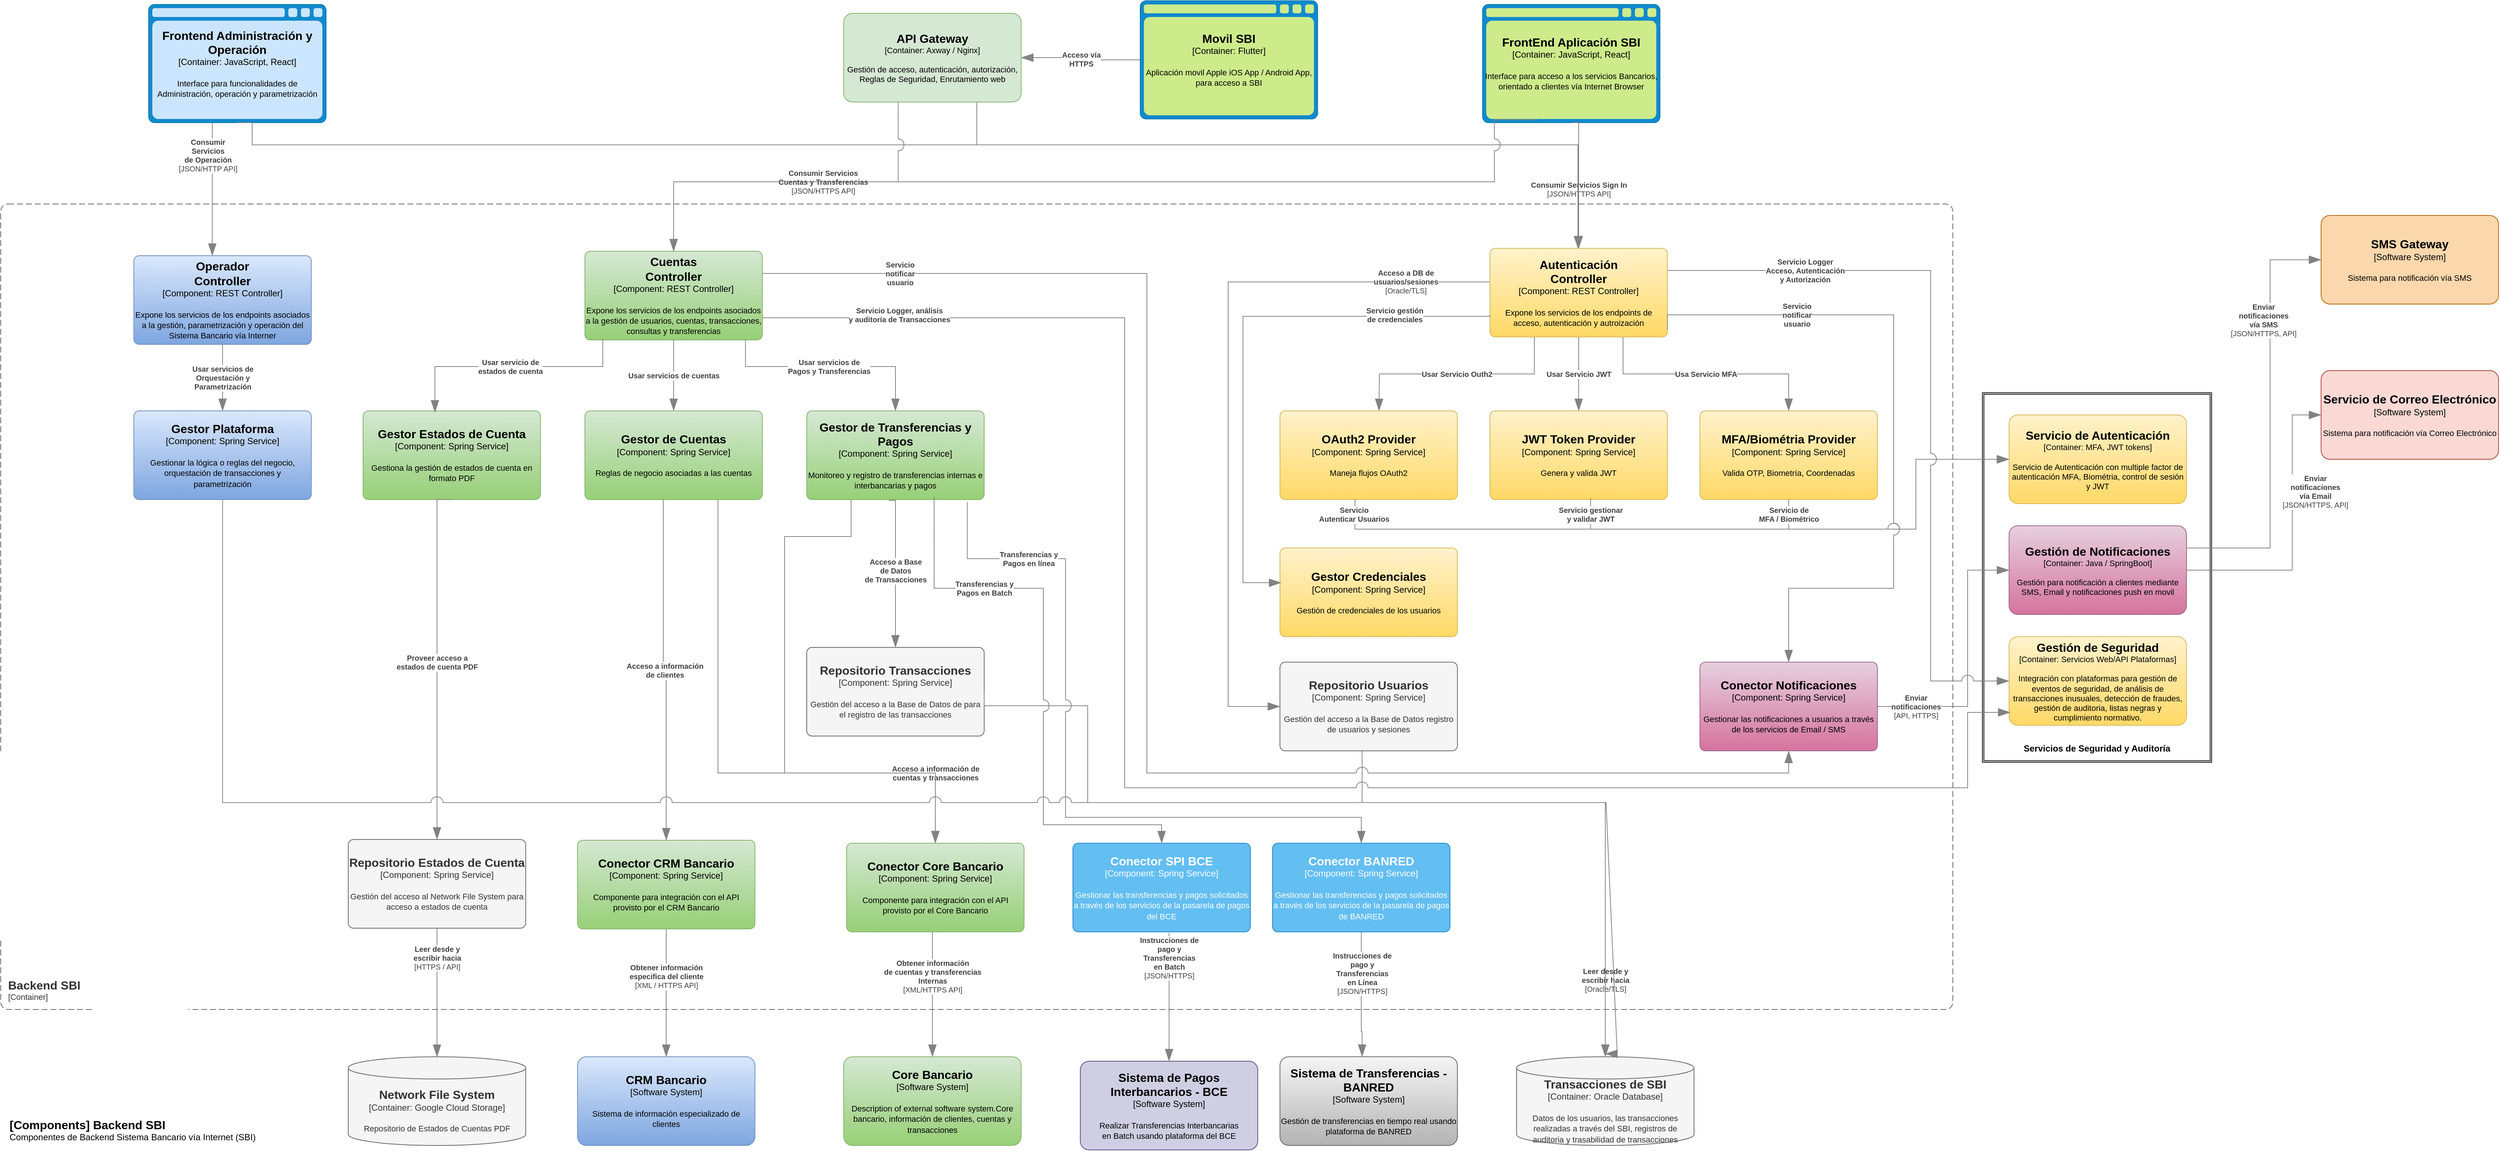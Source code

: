 <mxfile version="28.1.2">
  <diagram id="5kp69Q0G-Fm7u75-InN5" name="Página-1">
    <mxGraphModel dx="1852" dy="938" grid="0" gridSize="10" guides="1" tooltips="1" connect="1" arrows="1" fold="1" page="0" pageScale="1" pageWidth="1169" pageHeight="827" math="0" shadow="0">
      <root>
        <mxCell id="0" />
        <mxCell id="1" parent="0" />
        <mxCell id="MAlZLg3FoqQpnwBcV_ru-3" value="&lt;div&gt;&lt;br&gt;&lt;/div&gt;&lt;div&gt;&lt;br&gt;&lt;/div&gt;&lt;div&gt;&lt;br&gt;&lt;/div&gt;&lt;div&gt;&lt;br&gt;&lt;/div&gt;&lt;div&gt;&lt;br&gt;&lt;/div&gt;&lt;div&gt;&lt;br&gt;&lt;/div&gt;&lt;div&gt;&lt;br&gt;&lt;/div&gt;&lt;div&gt;&lt;br&gt;&lt;/div&gt;&lt;div style=&quot;text-align: left;&quot;&gt;&lt;b&gt;&lt;br&gt;&lt;/b&gt;&lt;/div&gt;&lt;div style=&quot;text-align: left;&quot;&gt;&lt;b&gt;&lt;br&gt;&lt;/b&gt;&lt;/div&gt;&lt;div style=&quot;text-align: left;&quot;&gt;&lt;b&gt;&lt;br&gt;&lt;/b&gt;&lt;/div&gt;&lt;div style=&quot;text-align: left;&quot;&gt;&lt;b&gt;&lt;br&gt;&lt;/b&gt;&lt;/div&gt;&lt;div style=&quot;text-align: left;&quot;&gt;&lt;b&gt;&lt;br&gt;&lt;/b&gt;&lt;/div&gt;&lt;div style=&quot;text-align: left;&quot;&gt;&lt;b&gt;&lt;br&gt;&lt;/b&gt;&lt;/div&gt;&lt;div style=&quot;text-align: left;&quot;&gt;&lt;b&gt;&lt;br&gt;&lt;/b&gt;&lt;/div&gt;&lt;div style=&quot;text-align: left;&quot;&gt;&lt;b&gt;&lt;br&gt;&lt;/b&gt;&lt;/div&gt;&lt;div style=&quot;text-align: left;&quot;&gt;&lt;b&gt;&lt;br&gt;&lt;/b&gt;&lt;/div&gt;&lt;div style=&quot;text-align: left;&quot;&gt;&lt;b&gt;&lt;br&gt;&lt;/b&gt;&lt;/div&gt;&lt;div style=&quot;text-align: left;&quot;&gt;&lt;b&gt;&lt;br&gt;&lt;/b&gt;&lt;/div&gt;&lt;div style=&quot;text-align: left;&quot;&gt;&lt;b&gt;&lt;br&gt;&lt;/b&gt;&lt;/div&gt;&lt;div style=&quot;text-align: left;&quot;&gt;&lt;b&gt;&lt;br&gt;&lt;/b&gt;&lt;/div&gt;&lt;div style=&quot;text-align: left;&quot;&gt;&lt;b&gt;&lt;br&gt;&lt;/b&gt;&lt;/div&gt;&lt;div style=&quot;text-align: left;&quot;&gt;&lt;b&gt;&lt;br&gt;&lt;/b&gt;&lt;/div&gt;&lt;div style=&quot;text-align: left;&quot;&gt;&lt;b&gt;&lt;br&gt;&lt;/b&gt;&lt;/div&gt;&lt;div style=&quot;text-align: left;&quot;&gt;&lt;b&gt;&lt;br&gt;&lt;/b&gt;&lt;/div&gt;&lt;div style=&quot;text-align: left;&quot;&gt;&lt;b&gt;&lt;br&gt;&lt;/b&gt;&lt;/div&gt;&lt;div style=&quot;text-align: left;&quot;&gt;&lt;b&gt;&lt;br&gt;&lt;/b&gt;&lt;/div&gt;&lt;div style=&quot;text-align: left;&quot;&gt;&lt;b&gt;&lt;br&gt;&lt;/b&gt;&lt;/div&gt;&lt;div style=&quot;text-align: left;&quot;&gt;&lt;b&gt;&lt;br&gt;&lt;/b&gt;&lt;/div&gt;&lt;div style=&quot;text-align: left;&quot;&gt;&lt;b&gt;&lt;br&gt;&lt;/b&gt;&lt;/div&gt;&lt;div style=&quot;text-align: left;&quot;&gt;&lt;span style=&quot;background-color: transparent; color: light-dark(rgb(0, 0, 0), rgb(255, 255, 255));&quot;&gt;&lt;b&gt;&lt;br&gt;&lt;/b&gt;&lt;/span&gt;&lt;/div&gt;&lt;div style=&quot;text-align: left;&quot;&gt;&lt;span style=&quot;background-color: transparent; color: light-dark(rgb(0, 0, 0), rgb(255, 255, 255));&quot;&gt;&lt;b&gt;&lt;br&gt;&lt;/b&gt;&lt;/span&gt;&lt;/div&gt;&lt;div style=&quot;text-align: left;&quot;&gt;&lt;span style=&quot;background-color: transparent; color: light-dark(rgb(0, 0, 0), rgb(255, 255, 255));&quot;&gt;&lt;b&gt;Servicios de Seguridad y Auditoría&lt;/b&gt;&lt;/span&gt;&lt;/div&gt;" style="shape=ext;double=1;rounded=0;whiteSpace=wrap;html=1;" parent="1" vertex="1">
          <mxGeometry x="2720" y="605.5" width="310" height="500" as="geometry" />
        </mxCell>
        <object placeholders="1" c4Name="SMS Gateway" c4Type="Software System" c4Description="Sistema para notificación vía SMS" label="&lt;font style=&quot;font-size: 16px&quot;&gt;&lt;b&gt;%c4Name%&lt;/b&gt;&lt;/font&gt;&lt;div&gt;[%c4Type%]&lt;/div&gt;&lt;br&gt;&lt;div&gt;&lt;font style=&quot;font-size: 11px&quot;&gt;&lt;font&gt;%c4Description%&lt;/font&gt;&lt;/font&gt;&lt;/div&gt;" id="Gt60kAXMN_H7wfqFXC4O-4">
          <mxCell style="rounded=1;html=1;labelBackgroundColor=none;fillColor=#fad7ac;align=center;arcSize=10;strokeColor=#b46504;metaEdit=1;resizable=0;points=[[0.25,0,0],[0.5,0,0],[0.75,0,0],[1,0.25,0],[1,0.5,0],[1,0.75,0],[0.75,1,0],[0.5,1,0],[0.25,1,0],[0,0.75,0],[0,0.5,0],[0,0.25,0]];labelBorderColor=none;textShadow=0;whiteSpace=wrap;" parent="1" vertex="1">
            <mxGeometry x="3178.04" y="365.5" width="240" height="120" as="geometry" />
          </mxCell>
        </object>
        <object placeholders="1" c4Name="Servicio de Correo Electrónico" c4Type="Software System" c4Description="Sistema para notificación vía Correo Electrónico" label="&lt;font style=&quot;font-size: 16px&quot;&gt;&lt;b&gt;%c4Name%&lt;/b&gt;&lt;/font&gt;&lt;div&gt;[%c4Type%]&lt;/div&gt;&lt;br&gt;&lt;div&gt;&lt;font style=&quot;font-size: 11px&quot;&gt;&lt;font&gt;%c4Description%&lt;/font&gt;&lt;/font&gt;&lt;/div&gt;" id="Gt60kAXMN_H7wfqFXC4O-5">
          <mxCell style="rounded=1;whiteSpace=wrap;html=1;labelBackgroundColor=none;fillColor=#fad9d5;align=center;arcSize=10;strokeColor=#ae4132;metaEdit=1;resizable=0;points=[[0.25,0,0],[0.5,0,0],[0.75,0,0],[1,0.25,0],[1,0.5,0],[1,0.75,0],[0.75,1,0],[0.5,1,0],[0.25,1,0],[0,0.75,0],[0,0.5,0],[0,0.25,0]];labelBorderColor=none;textShadow=0;" parent="1" vertex="1">
            <mxGeometry x="3178.04" y="575.5" width="240" height="120" as="geometry" />
          </mxCell>
        </object>
        <object placeholders="1" c4Name="Sistema de Pagos Interbancarios - BCE" c4Type="Software System" c4Description="Realizar Transferencias Interbancarias&#xa;en Batch usando plataforma del BCE" label="&lt;font style=&quot;font-size: 16px&quot;&gt;&lt;b&gt;%c4Name%&lt;/b&gt;&lt;/font&gt;&lt;div&gt;[%c4Type%]&lt;/div&gt;&lt;br&gt;&lt;div&gt;&lt;font style=&quot;font-size: 11px&quot;&gt;&lt;font&gt;%c4Description%&lt;/font&gt;&lt;/font&gt;&lt;/div&gt;" id="Gt60kAXMN_H7wfqFXC4O-6">
          <mxCell style="rounded=1;whiteSpace=wrap;html=1;labelBackgroundColor=none;fillColor=#d0cee2;align=center;arcSize=10;strokeColor=#56517e;metaEdit=1;resizable=0;points=[[0.25,0,0],[0.5,0,0],[0.75,0,0],[1,0.25,0],[1,0.5,0],[1,0.75,0],[0.75,1,0],[0.5,1,0],[0.25,1,0],[0,0.75,0],[0,0.5,0],[0,0.25,0]];fontColor=default;" parent="1" vertex="1">
            <mxGeometry x="1500" y="1510" width="240" height="120" as="geometry" />
          </mxCell>
        </object>
        <object placeholders="1" c4Name="CRM Bancario" c4Type="Software System" c4Description="Sistema de información especializado de clientes" label="&lt;font style=&quot;font-size: 16px&quot;&gt;&lt;b&gt;%c4Name%&lt;/b&gt;&lt;/font&gt;&lt;div&gt;[%c4Type%]&lt;/div&gt;&lt;br&gt;&lt;div&gt;&lt;font style=&quot;font-size: 11px&quot;&gt;&lt;font&gt;%c4Description%&lt;/font&gt;&lt;/font&gt;&lt;/div&gt;" id="Gt60kAXMN_H7wfqFXC4O-7">
          <mxCell style="rounded=1;whiteSpace=wrap;html=1;labelBackgroundColor=none;fillColor=#dae8fc;align=center;arcSize=10;strokeColor=#6c8ebf;metaEdit=1;resizable=0;points=[[0.25,0,0],[0.5,0,0],[0.75,0,0],[1,0.25,0],[1,0.5,0],[1,0.75,0],[0.75,1,0],[0.5,1,0],[0.25,1,0],[0,0.75,0],[0,0.5,0],[0,0.25,0]];gradientColor=#7ea6e0;fontColor=default;" parent="1" vertex="1">
            <mxGeometry x="820" y="1504" width="240" height="120" as="geometry" />
          </mxCell>
        </object>
        <object placeholders="1" c4Name="Core Bancario" c4Type="Software System" c4Description="Description of external software system.Core bancario, información de clientes, cuentas y transacciones" label="&lt;font style=&quot;font-size: 16px&quot;&gt;&lt;b&gt;%c4Name%&lt;/b&gt;&lt;/font&gt;&lt;div&gt;[%c4Type%]&lt;/div&gt;&lt;br&gt;&lt;div&gt;&lt;font style=&quot;font-size: 11px&quot;&gt;&lt;font&gt;%c4Description%&lt;/font&gt;&lt;/font&gt;&lt;/div&gt;" id="Gt60kAXMN_H7wfqFXC4O-8">
          <mxCell style="rounded=1;whiteSpace=wrap;html=1;labelBackgroundColor=none;fillColor=#d5e8d4;align=center;arcSize=10;strokeColor=#82b366;metaEdit=1;resizable=0;points=[[0.25,0,0],[0.5,0,0],[0.75,0,0],[1,0.25,0],[1,0.5,0],[1,0.75,0],[0.75,1,0],[0.5,1,0],[0.25,1,0],[0,0.75,0],[0,0.5,0],[0,0.25,0]];gradientColor=#97d077;fontColor=default;" parent="1" vertex="1">
            <mxGeometry x="1180" y="1504" width="240" height="120" as="geometry" />
          </mxCell>
        </object>
        <object placeholders="1" c4Name="Sistema de Transferencias - BANRED" c4Type="Software System" c4Description="Gestión de transferencias en tiempo real usando plataforma de BANRED" label="&lt;font style=&quot;font-size: 16px&quot;&gt;&lt;b&gt;%c4Name%&lt;/b&gt;&lt;/font&gt;&lt;div&gt;[%c4Type%]&lt;/div&gt;&lt;br&gt;&lt;div&gt;&lt;font style=&quot;font-size: 11px&quot;&gt;&lt;font&gt;%c4Description%&lt;/font&gt;&lt;/font&gt;&lt;/div&gt;" id="Gt60kAXMN_H7wfqFXC4O-9">
          <mxCell style="rounded=1;whiteSpace=wrap;html=1;labelBackgroundColor=none;fillColor=#f5f5f5;align=center;arcSize=10;strokeColor=#666666;metaEdit=1;resizable=0;points=[[0.25,0,0],[0.5,0,0],[0.75,0,0],[1,0.25,0],[1,0.5,0],[1,0.75,0],[0.75,1,0],[0.5,1,0],[0.25,1,0],[0,0.75,0],[0,0.5,0],[0,0.25,0]];gradientColor=#b3b3b3;fontColor=default;" parent="1" vertex="1">
            <mxGeometry x="1770" y="1504" width="240" height="120" as="geometry" />
          </mxCell>
        </object>
        <object placeholders="1" c4Name="Transacciones de SBI" c4Type="Container" c4Technology="Oracle Database" c4Description="Datos de los usuarios, las transacciones realizadas a través del SBI, registros de auditoria y trasabilidad de transacciones " label="&lt;font style=&quot;font-size: 16px&quot;&gt;&lt;b&gt;%c4Name%&lt;/b&gt;&lt;/font&gt;&lt;div&gt;[%c4Type%:&amp;nbsp;%c4Technology%]&lt;/div&gt;&lt;br&gt;&lt;div&gt;&lt;font style=&quot;font-size: 11px&quot;&gt;&lt;font&gt;%c4Description%&lt;/font&gt;&lt;/font&gt;&lt;/div&gt;" id="C4DieIgc_jCfJ089z8dv-6">
          <mxCell style="shape=cylinder3;size=15;whiteSpace=wrap;html=1;boundedLbl=1;rounded=0;labelBackgroundColor=none;fillColor=#f5f5f5;fontSize=12;fontColor=#333333;align=center;strokeColor=#666666;metaEdit=1;points=[[0.5,0,0],[1,0.25,0],[1,0.5,0],[1,0.75,0],[0.5,1,0],[0,0.75,0],[0,0.5,0],[0,0.25,0]];resizable=0;verticalAlign=middle;fontFamily=Helvetica;" parent="1" vertex="1">
            <mxGeometry x="2090" y="1504" width="240" height="120" as="geometry" />
          </mxCell>
        </object>
        <object placeholders="1" c4Name="Servicio de Autenticación" c4Type="Container" c4Technology="MFA, JWT tokens" c4Description="Servicio de Autenticación con multiple factor de autenticación MFA, Biométria, control de sesión y JWT" label="&lt;font style=&quot;font-size: 16px&quot;&gt;&lt;b&gt;%c4Name%&lt;/b&gt;&lt;/font&gt;&lt;div&gt;[%c4Type%: %c4Technology%]&lt;/div&gt;&lt;br&gt;&lt;div&gt;&lt;font style=&quot;font-size: 11px&quot;&gt;&lt;font&gt;%c4Description%&lt;/font&gt;&lt;/font&gt;&lt;/div&gt;" id="C4DieIgc_jCfJ089z8dv-18">
          <mxCell style="rounded=1;whiteSpace=wrap;html=1;fontSize=11;labelBackgroundColor=none;fillColor=#fff2cc;align=center;arcSize=10;strokeColor=#d6b656;metaEdit=1;resizable=0;points=[[0.25,0,0],[0.5,0,0],[0.75,0,0],[1,0.25,0],[1,0.5,0],[1,0.75,0],[0.75,1,0],[0.5,1,0],[0.25,1,0],[0,0.75,0],[0,0.5,0],[0,0.25,0]];gradientColor=#ffd966;fontColor=default;" parent="1" vertex="1">
            <mxGeometry x="2756.04" y="635.5" width="240" height="120" as="geometry" />
          </mxCell>
        </object>
        <object placeholders="1" c4Name="Gestión de Notificaciones" c4Type="Container" c4Technology="Java / SpringBoot" c4Description="Gestión para notificación a clientes mediante SMS, Email y notificaciones push en movil" label="&lt;font style=&quot;font-size: 16px&quot;&gt;&lt;b&gt;%c4Name%&lt;/b&gt;&lt;/font&gt;&lt;div&gt;[%c4Type%: %c4Technology%]&lt;/div&gt;&lt;br&gt;&lt;div&gt;&lt;font style=&quot;font-size: 11px&quot;&gt;&lt;font&gt;%c4Description%&lt;/font&gt;&lt;/font&gt;&lt;/div&gt;" id="C4DieIgc_jCfJ089z8dv-19">
          <mxCell style="rounded=1;whiteSpace=wrap;html=1;fontSize=11;labelBackgroundColor=none;fillColor=#e6d0de;align=center;arcSize=10;strokeColor=#996185;metaEdit=1;resizable=0;points=[[0.25,0,0],[0.5,0,0],[0.75,0,0],[1,0.25,0],[1,0.5,0],[1,0.75,0],[0.75,1,0],[0.5,1,0],[0.25,1,0],[0,0.75,0],[0,0.5,0],[0,0.25,0]];verticalAlign=middle;fontFamily=Helvetica;gradientColor=#d5739d;" parent="1" vertex="1">
            <mxGeometry x="2756.04" y="785.5" width="240" height="120" as="geometry" />
          </mxCell>
        </object>
        <object placeholders="1" c4Name="Gestión de Seguridad" c4Type="Container" c4Technology="Servicios Web/API Plataformas" c4Description="Integración con plataformas para gestión de eventos de seguridad, de análisis de transacciones inusuales, detección de fraudes, gestión de auditoria, listas negras y cumplimiento normativo. " label="&lt;font style=&quot;font-size: 16px&quot;&gt;&lt;b&gt;%c4Name%&lt;/b&gt;&lt;/font&gt;&lt;div&gt;[%c4Type%: %c4Technology%]&lt;/div&gt;&lt;br&gt;&lt;div&gt;&lt;font style=&quot;font-size: 11px&quot;&gt;&lt;font&gt;%c4Description%&lt;/font&gt;&lt;/font&gt;&lt;/div&gt;" id="C4DieIgc_jCfJ089z8dv-20">
          <mxCell style="rounded=1;whiteSpace=wrap;html=1;fontSize=11;labelBackgroundColor=none;fillColor=#fff2cc;fontColor=default;align=center;arcSize=10;strokeColor=#d6b656;metaEdit=1;resizable=0;points=[[0.25,0,0],[0.5,0,0],[0.75,0,0],[1,0.25,0],[1,0.5,0],[1,0.75,0],[0.75,1,0],[0.5,1,0],[0.25,1,0],[0,0.75,0],[0,0.5,0],[0,0.25,0]];verticalAlign=middle;fontFamily=Helvetica;gradientColor=#ffd966;" parent="1" vertex="1">
            <mxGeometry x="2756.04" y="935.5" width="240" height="120" as="geometry" />
          </mxCell>
        </object>
        <object placeholders="1" c4Type="Relationship" c4Technology="JSON/HTTP API" c4Description="Consumir &#xa;Servicios &#xa;de Operación" label="&lt;div style=&quot;text-align: left&quot;&gt;&lt;div style=&quot;text-align: center&quot;&gt;&lt;b&gt;%c4Description%&lt;/b&gt;&lt;/div&gt;&lt;div style=&quot;text-align: center&quot;&gt;[%c4Technology%]&lt;/div&gt;&lt;/div&gt;" id="C4DieIgc_jCfJ089z8dv-27">
          <mxCell style="endArrow=blockThin;html=1;fontSize=10;fontColor=#404040;strokeWidth=1;endFill=1;strokeColor=#828282;elbow=vertical;metaEdit=1;endSize=14;startSize=14;jumpStyle=arc;jumpSize=16;rounded=0;edgeStyle=orthogonalEdgeStyle;exitX=0.397;exitY=0.98;exitDx=0;exitDy=0;exitPerimeter=0;entryX=0.442;entryY=0;entryDx=0;entryDy=0;entryPerimeter=0;" parent="1" source="C4DieIgc_jCfJ089z8dv-34" target="MAlZLg3FoqQpnwBcV_ru-95" edge="1">
            <mxGeometry x="-0.419" y="-6" width="240" relative="1" as="geometry">
              <mxPoint x="60" y="240" as="sourcePoint" />
              <mxPoint x="280" y="380" as="targetPoint" />
              <mxPoint as="offset" />
              <Array as="points">
                <mxPoint x="326" y="237" />
              </Array>
            </mxGeometry>
          </mxCell>
        </object>
        <object placeholders="1" c4Type="Relationship" c4Technology="JSON/HTTPS" c4Description="Instrucciones de &#xa;pago y &#xa;Transferencias &#xa;en Batch" label="&lt;div style=&quot;text-align: left&quot;&gt;&lt;div style=&quot;text-align: center&quot;&gt;&lt;b&gt;%c4Description%&lt;/b&gt;&lt;/div&gt;&lt;div style=&quot;text-align: center&quot;&gt;[%c4Technology%]&lt;/div&gt;&lt;/div&gt;" id="C4DieIgc_jCfJ089z8dv-29">
          <mxCell style="endArrow=blockThin;html=1;fontSize=10;fontColor=#404040;strokeWidth=1;endFill=1;strokeColor=#828282;elbow=vertical;metaEdit=1;endSize=14;startSize=14;jumpStyle=arc;jumpSize=16;rounded=0;edgeStyle=orthogonalEdgeStyle;exitX=0.542;exitY=1.015;exitDx=0;exitDy=0;exitPerimeter=0;entryX=0.5;entryY=0;entryDx=0;entryDy=0;entryPerimeter=0;" parent="1" source="MAlZLg3FoqQpnwBcV_ru-67" target="Gt60kAXMN_H7wfqFXC4O-6" edge="1">
            <mxGeometry x="-0.617" width="240" relative="1" as="geometry">
              <mxPoint x="2960" y="916" as="sourcePoint" />
              <mxPoint x="1640" y="1480" as="targetPoint" />
              <Array as="points">
                <mxPoint x="1620" y="1490" />
                <mxPoint x="1620" y="1490" />
              </Array>
              <mxPoint as="offset" />
            </mxGeometry>
          </mxCell>
        </object>
        <object placeholders="1" c4Type="Relationship" c4Technology="JSON/HTTPS" c4Description="Instrucciones de &#xa;pago y &#xa;Transferencias &#xa;en Línea" label="&lt;div style=&quot;text-align: left&quot;&gt;&lt;div style=&quot;text-align: center&quot;&gt;&lt;b&gt;%c4Description%&lt;/b&gt;&lt;/div&gt;&lt;div style=&quot;text-align: center&quot;&gt;[%c4Technology%]&lt;/div&gt;&lt;/div&gt;" id="C4DieIgc_jCfJ089z8dv-30">
          <mxCell style="endArrow=blockThin;html=1;fontSize=10;fontColor=#404040;strokeWidth=1;endFill=1;strokeColor=#828282;elbow=vertical;metaEdit=1;endSize=14;startSize=14;jumpStyle=arc;jumpSize=16;rounded=0;edgeStyle=orthogonalEdgeStyle;entryX=0.463;entryY=-0.001;entryDx=0;entryDy=0;entryPerimeter=0;exitX=0.5;exitY=1;exitDx=0;exitDy=0;exitPerimeter=0;" parent="1" source="MAlZLg3FoqQpnwBcV_ru-68" target="Gt60kAXMN_H7wfqFXC4O-9" edge="1">
            <mxGeometry x="-0.349" y="1" width="240" relative="1" as="geometry">
              <mxPoint x="2877" y="965.5" as="sourcePoint" />
              <mxPoint x="3097.04" y="1014.5" as="targetPoint" />
              <Array as="points">
                <mxPoint x="1880" y="1470" />
              </Array>
              <mxPoint as="offset" />
            </mxGeometry>
          </mxCell>
        </object>
        <object placeholders="1" c4Type="Relationship" c4Technology="API, HTTPS" c4Description="Enviar &#xa;notificaciones" label="&lt;div style=&quot;text-align: left&quot;&gt;&lt;div style=&quot;text-align: center&quot;&gt;&lt;b&gt;%c4Description%&lt;/b&gt;&lt;/div&gt;&lt;div style=&quot;text-align: center&quot;&gt;[%c4Technology%]&lt;/div&gt;&lt;/div&gt;" id="C4DieIgc_jCfJ089z8dv-32">
          <mxCell style="endArrow=blockThin;html=1;fontSize=10;fontColor=#404040;strokeWidth=1;endFill=1;strokeColor=#828282;elbow=vertical;metaEdit=1;endSize=14;startSize=14;jumpStyle=arc;jumpSize=16;rounded=0;edgeStyle=orthogonalEdgeStyle;entryX=0;entryY=0.5;entryDx=0;entryDy=0;entryPerimeter=0;exitX=1;exitY=0.5;exitDx=0;exitDy=0;exitPerimeter=0;" parent="1" source="MAlZLg3FoqQpnwBcV_ru-28" target="C4DieIgc_jCfJ089z8dv-19" edge="1">
            <mxGeometry x="-0.713" width="240" relative="1" as="geometry">
              <mxPoint x="2560" y="1075.5" as="sourcePoint" />
              <mxPoint x="2917.04" y="965.5" as="targetPoint" />
              <Array as="points">
                <mxPoint x="2700" y="1030" />
                <mxPoint x="2700" y="846" />
              </Array>
              <mxPoint as="offset" />
            </mxGeometry>
          </mxCell>
        </object>
        <object placeholders="1" c4Name="Frontend Administración y Operación" c4Type="Container" c4Technology="JavaScript, React" c4Description="Interface para funcionalidades de Administración, operación y parametrización" label="&lt;font style=&quot;font-size: 16px&quot;&gt;&lt;b&gt;%c4Name%&lt;/b&gt;&lt;/font&gt;&lt;div&gt;[%c4Type%:&amp;nbsp;%c4Technology%]&lt;/div&gt;&lt;br&gt;&lt;div&gt;&lt;font style=&quot;font-size: 11px&quot;&gt;&lt;font&gt;%c4Description%&lt;/font&gt;&lt;/font&gt;&lt;/div&gt;" id="C4DieIgc_jCfJ089z8dv-34">
          <mxCell style="shape=mxgraph.c4.webBrowserContainer2;whiteSpace=wrap;html=1;boundedLbl=1;rounded=0;labelBackgroundColor=none;strokeColor=#36393d;fillColor=#cce5ff;strokeColor=#118ACD;strokeColor2=#0E7DAD;fontSize=12;align=center;metaEdit=1;points=[[0.5,0,0],[1,0.25,0],[1,0.5,0],[1,0.75,0],[0.5,1,0],[0,0.75,0],[0,0.5,0],[0,0.25,0]];resizable=0;" parent="1" vertex="1">
            <mxGeometry x="240" y="80" width="240" height="160" as="geometry" />
          </mxCell>
        </object>
        <object placeholders="1" c4Name="Network File System" c4Type="Container" c4Technology="Google Cloud Storage" c4Description="Repositorio de Estados de Cuentas PDF" label="&lt;font style=&quot;font-size: 16px&quot;&gt;&lt;b&gt;%c4Name%&lt;/b&gt;&lt;/font&gt;&lt;div&gt;[%c4Type%:&amp;nbsp;%c4Technology%]&lt;/div&gt;&lt;br&gt;&lt;div&gt;&lt;font style=&quot;font-size: 11px&quot;&gt;&lt;font&gt;%c4Description%&lt;/font&gt;&lt;/font&gt;&lt;/div&gt;" id="C4DieIgc_jCfJ089z8dv-35">
          <mxCell style="shape=cylinder3;size=15;whiteSpace=wrap;html=1;boundedLbl=1;rounded=0;labelBackgroundColor=none;fillColor=#f5f5f5;fontSize=12;fontColor=#333333;align=center;strokeColor=#666666;metaEdit=1;points=[[0.5,0,0],[1,0.25,0],[1,0.5,0],[1,0.75,0],[0.5,1,0],[0,0.75,0],[0,0.5,0],[0,0.25,0]];resizable=0;" parent="1" vertex="1">
            <mxGeometry x="510" y="1504" width="240" height="120" as="geometry" />
          </mxCell>
        </object>
        <object placeholders="1" c4Type="Relationship" c4Technology="JSON/HTTPS, API" c4Description="Enviar &#xa;notificaciones&#xa;vía Email" label="&lt;div style=&quot;text-align: left&quot;&gt;&lt;div style=&quot;text-align: center&quot;&gt;&lt;b&gt;%c4Description%&lt;/b&gt;&lt;/div&gt;&lt;div style=&quot;text-align: center&quot;&gt;[%c4Technology%]&lt;/div&gt;&lt;/div&gt;" id="C4DieIgc_jCfJ089z8dv-37">
          <mxCell style="endArrow=blockThin;html=1;fontSize=10;fontColor=#404040;strokeWidth=1;endFill=1;strokeColor=#828282;elbow=vertical;metaEdit=1;endSize=14;startSize=14;jumpStyle=arc;jumpSize=16;rounded=0;edgeStyle=orthogonalEdgeStyle;exitX=1;exitY=0.5;exitDx=0;exitDy=0;exitPerimeter=0;entryX=0;entryY=0.5;entryDx=0;entryDy=0;entryPerimeter=0;" parent="1" source="C4DieIgc_jCfJ089z8dv-19" target="Gt60kAXMN_H7wfqFXC4O-5" edge="1">
            <mxGeometry x="0.268" y="-31" width="240" relative="1" as="geometry">
              <mxPoint x="3007.04" y="765.5" as="sourcePoint" />
              <mxPoint x="3247.04" y="765.5" as="targetPoint" />
              <Array as="points">
                <mxPoint x="3139.04" y="845.5" />
                <mxPoint x="3139.04" y="635.5" />
              </Array>
              <mxPoint y="-1" as="offset" />
            </mxGeometry>
          </mxCell>
        </object>
        <object placeholders="1" c4Type="Relationship" c4Technology="JSON/HTTPS, API" c4Description="Enviar &#xa;notificaciones &#xa;vía SMS" label="&lt;div style=&quot;text-align: left&quot;&gt;&lt;div style=&quot;text-align: center&quot;&gt;&lt;b&gt;%c4Description%&lt;/b&gt;&lt;/div&gt;&lt;div style=&quot;text-align: center&quot;&gt;[%c4Technology%]&lt;/div&gt;&lt;/div&gt;" id="C4DieIgc_jCfJ089z8dv-40">
          <mxCell style="endArrow=blockThin;html=1;fontSize=10;fontColor=#404040;strokeWidth=1;endFill=1;strokeColor=#828282;elbow=vertical;metaEdit=1;endSize=14;startSize=14;jumpStyle=arc;jumpSize=16;rounded=0;edgeStyle=orthogonalEdgeStyle;exitX=1;exitY=0.25;exitDx=0;exitDy=0;exitPerimeter=0;entryX=0;entryY=0.5;entryDx=0;entryDy=0;entryPerimeter=0;" parent="1" source="C4DieIgc_jCfJ089z8dv-19" target="Gt60kAXMN_H7wfqFXC4O-4" edge="1">
            <mxGeometry x="0.479" y="9" width="240" relative="1" as="geometry">
              <mxPoint x="2917.04" y="685.5" as="sourcePoint" />
              <mxPoint x="3157.04" y="685.5" as="targetPoint" />
              <Array as="points">
                <mxPoint x="3109.04" y="815.5" />
                <mxPoint x="3109.04" y="425.5" />
              </Array>
              <mxPoint y="1" as="offset" />
            </mxGeometry>
          </mxCell>
        </object>
        <object placeholders="1" c4Name="FrontEnd Aplicación SBI" c4Type="Container" c4Technology="JavaScript, React" c4Description="Interface para acceso a los servicios Bancarios, orientado a clientes vía Internet Browser" label="&lt;font style=&quot;font-size: 16px&quot;&gt;&lt;b&gt;%c4Name%&lt;/b&gt;&lt;/font&gt;&lt;div&gt;[%c4Type%:&amp;nbsp;%c4Technology%]&lt;/div&gt;&lt;br&gt;&lt;div&gt;&lt;font style=&quot;font-size: 11px&quot;&gt;&lt;font&gt;%c4Description%&lt;/font&gt;&lt;/font&gt;&lt;/div&gt;" id="C4DieIgc_jCfJ089z8dv-12">
          <mxCell style="shape=mxgraph.c4.webBrowserContainer2;whiteSpace=wrap;html=1;boundedLbl=1;rounded=0;labelBackgroundColor=none;strokeColor=#36393d;fillColor=#cdeb8b;strokeColor=#118ACD;strokeColor2=#0E7DAD;fontSize=12;align=center;metaEdit=1;points=[[0.5,0,0],[1,0.25,0],[1,0.5,0],[1,0.75,0],[0.5,1,0],[0,0.75,0],[0,0.5,0],[0,0.25,0]];resizable=0;container=0;verticalAlign=middle;fontFamily=Helvetica;" parent="1" vertex="1">
            <mxGeometry x="2044" y="80" width="240" height="160" as="geometry" />
          </mxCell>
        </object>
        <object placeholders="1" c4Type="Relationship" c4Technology="JSON/HTTPS API" c4Description="Consumir Servicios Sign In" label="&lt;div style=&quot;text-align: left&quot;&gt;&lt;div style=&quot;text-align: center&quot;&gt;&lt;b&gt;%c4Description%&lt;/b&gt;&lt;/div&gt;&lt;div style=&quot;text-align: center&quot;&gt;[%c4Technology%]&lt;/div&gt;&lt;/div&gt;" id="C4DieIgc_jCfJ089z8dv-46">
          <mxCell style="endArrow=blockThin;html=1;fontSize=10;fontColor=#404040;strokeWidth=1;endFill=1;strokeColor=#828282;elbow=vertical;metaEdit=1;endSize=14;startSize=14;jumpStyle=arc;jumpSize=16;rounded=0;edgeStyle=orthogonalEdgeStyle;exitX=0.5;exitY=1;exitDx=0;exitDy=0;exitPerimeter=0;entryX=0.5;entryY=0;entryDx=0;entryDy=0;entryPerimeter=0;" parent="1" source="C4DieIgc_jCfJ089z8dv-12" target="MAlZLg3FoqQpnwBcV_ru-6" edge="1">
            <mxGeometry x="0.111" width="240" relative="1" as="geometry">
              <mxPoint x="2121.04" y="900" as="sourcePoint" />
              <mxPoint x="2064" y="340" as="targetPoint" />
              <Array as="points">
                <mxPoint x="2174" y="240" />
              </Array>
              <mxPoint as="offset" />
            </mxGeometry>
          </mxCell>
        </object>
        <object placeholders="1" c4Type="Relationship" c4Technology="Oracle/TLS" c4Description="Acceso a DB de &#xa;usuarios/sesiones" label="&lt;div style=&quot;text-align: left&quot;&gt;&lt;div style=&quot;text-align: center&quot;&gt;&lt;b&gt;%c4Description%&lt;/b&gt;&lt;/div&gt;&lt;div style=&quot;text-align: center&quot;&gt;[%c4Technology%]&lt;/div&gt;&lt;/div&gt;" id="C4DieIgc_jCfJ089z8dv-48">
          <mxCell style="endArrow=blockThin;html=1;fontSize=10;fontColor=#404040;strokeWidth=1;endFill=1;strokeColor=#828282;elbow=vertical;metaEdit=1;endSize=14;startSize=14;jumpStyle=arc;jumpSize=16;rounded=0;edgeStyle=orthogonalEdgeStyle;exitX=0.008;exitY=0.379;exitDx=0;exitDy=0;exitPerimeter=0;entryX=0;entryY=0.5;entryDx=0;entryDy=0;entryPerimeter=0;" parent="1" source="MAlZLg3FoqQpnwBcV_ru-6" target="MAlZLg3FoqQpnwBcV_ru-44" edge="1">
            <mxGeometry x="-0.768" width="240" relative="1" as="geometry">
              <mxPoint x="730" y="530" as="sourcePoint" />
              <mxPoint x="640" y="1030" as="targetPoint" />
              <mxPoint as="offset" />
              <Array as="points">
                <mxPoint x="1700" y="456" />
                <mxPoint x="1700" y="1030" />
              </Array>
            </mxGeometry>
          </mxCell>
        </object>
        <object placeholders="1" c4Type="Relationship" c4Technology="XML / HTTPS API" c4Description="Obtener información&#xa;especifica del cliente" label="&lt;div style=&quot;text-align: left&quot;&gt;&lt;div style=&quot;text-align: center&quot;&gt;&lt;b&gt;%c4Description%&lt;/b&gt;&lt;/div&gt;&lt;div style=&quot;text-align: center&quot;&gt;[%c4Technology%]&lt;/div&gt;&lt;/div&gt;" id="C4DieIgc_jCfJ089z8dv-50">
          <mxCell style="endArrow=blockThin;html=1;fontSize=10;fontColor=#404040;strokeWidth=1;endFill=1;strokeColor=#828282;elbow=vertical;metaEdit=1;endSize=14;startSize=14;jumpStyle=arc;jumpSize=16;rounded=0;edgeStyle=orthogonalEdgeStyle;entryX=0.5;entryY=0;entryDx=0;entryDy=0;entryPerimeter=0;exitX=0.5;exitY=1;exitDx=0;exitDy=0;exitPerimeter=0;" parent="1" source="MAlZLg3FoqQpnwBcV_ru-40" target="Gt60kAXMN_H7wfqFXC4O-7" edge="1">
            <mxGeometry x="-0.259" width="240" relative="1" as="geometry">
              <mxPoint x="1080" y="1440" as="sourcePoint" />
              <mxPoint x="1587.04" y="1160" as="targetPoint" />
              <Array as="points">
                <mxPoint x="940" y="1410" />
                <mxPoint x="940" y="1410" />
              </Array>
              <mxPoint as="offset" />
            </mxGeometry>
          </mxCell>
        </object>
        <object placeholders="1" c4Type="Relationship" c4Technology="XML/HTTPS API" c4Description="Obtener información &#xa;de cuentas y transferencias&#xa;Internas" label="&lt;div style=&quot;text-align: left&quot;&gt;&lt;div style=&quot;text-align: center&quot;&gt;&lt;b&gt;%c4Description%&lt;/b&gt;&lt;/div&gt;&lt;div style=&quot;text-align: center&quot;&gt;[%c4Technology%]&lt;/div&gt;&lt;/div&gt;" id="C4DieIgc_jCfJ089z8dv-51">
          <mxCell style="endArrow=blockThin;html=1;fontSize=10;fontColor=#404040;strokeWidth=1;endFill=1;strokeColor=#828282;elbow=vertical;metaEdit=1;endSize=14;startSize=14;jumpStyle=arc;jumpSize=16;rounded=0;edgeStyle=orthogonalEdgeStyle;entryX=0.5;entryY=0;entryDx=0;entryDy=0;entryPerimeter=0;exitX=0.5;exitY=1;exitDx=0;exitDy=0;exitPerimeter=0;" parent="1" source="MAlZLg3FoqQpnwBcV_ru-38" target="Gt60kAXMN_H7wfqFXC4O-8" edge="1">
            <mxGeometry x="-0.259" width="240" relative="1" as="geometry">
              <mxPoint x="1470" y="1380" as="sourcePoint" />
              <mxPoint x="1631.04" y="1502" as="targetPoint" />
              <Array as="points">
                <mxPoint x="1300" y="1335" />
              </Array>
              <mxPoint as="offset" />
            </mxGeometry>
          </mxCell>
        </object>
        <object placeholders="1" c4Name="Movil SBI" c4Type="Container" c4Technology="Flutter" c4Description="Aplicación movil Apple iOS App / Android App, para acceso a SBI" label="&lt;font style=&quot;font-size: 16px&quot;&gt;&lt;b&gt;%c4Name%&lt;/b&gt;&lt;/font&gt;&lt;div&gt;[%c4Type%:&amp;nbsp;%c4Technology%]&lt;/div&gt;&lt;br&gt;&lt;div&gt;&lt;font style=&quot;font-size: 11px&quot;&gt;&lt;font&gt;%c4Description%&lt;/font&gt;&lt;/font&gt;&lt;/div&gt;" id="vtzQf8FMFjxgQ8Ml6EcL-3">
          <mxCell style="shape=mxgraph.c4.webBrowserContainer2;whiteSpace=wrap;html=1;boundedLbl=1;rounded=0;labelBackgroundColor=none;strokeColor=#36393d;fillColor=#cdeb8b;strokeColor=#118ACD;strokeColor2=#0E7DAD;fontSize=12;align=center;metaEdit=1;points=[[0.5,0,0],[1,0.25,0],[1,0.5,0],[1,0.75,0],[0.5,1,0],[0,0.75,0],[0,0.5,0],[0,0.25,0]];resizable=0;verticalAlign=middle;fontFamily=Helvetica;" parent="1" vertex="1">
            <mxGeometry x="1581" y="75" width="240" height="160" as="geometry" />
          </mxCell>
        </object>
        <object placeholders="1" c4Type="Relationship" c4Technology="HTTPS / API" c4Description="Leer desde y &#xa;escribir hacia" label="&lt;div style=&quot;text-align: left&quot;&gt;&lt;div style=&quot;text-align: center&quot;&gt;&lt;b&gt;%c4Description%&lt;/b&gt;&lt;/div&gt;&lt;div style=&quot;text-align: center&quot;&gt;[%c4Technology%]&lt;/div&gt;&lt;/div&gt;" id="vtzQf8FMFjxgQ8Ml6EcL-6">
          <mxCell style="endArrow=blockThin;html=1;fontSize=10;fontColor=#404040;strokeWidth=1;endFill=1;strokeColor=#828282;elbow=vertical;metaEdit=1;endSize=14;startSize=14;jumpStyle=arc;jumpSize=16;rounded=0;edgeStyle=orthogonalEdgeStyle;entryX=0.5;entryY=0;entryDx=0;entryDy=0;entryPerimeter=0;exitX=0.5;exitY=1;exitDx=0;exitDy=0;exitPerimeter=0;" parent="1" source="MAlZLg3FoqQpnwBcV_ru-50" target="C4DieIgc_jCfJ089z8dv-35" edge="1">
            <mxGeometry x="-0.54" width="240" relative="1" as="geometry">
              <mxPoint x="480" y="1410" as="sourcePoint" />
              <mxPoint x="980" y="1170" as="targetPoint" />
              <Array as="points">
                <mxPoint x="630" y="1380" />
                <mxPoint x="630" y="1380" />
              </Array>
              <mxPoint as="offset" />
            </mxGeometry>
          </mxCell>
        </object>
        <object placeholders="1" c4Name="Backend SBI" c4Type="ContainerScopeBoundary" c4Application="Container" label="&lt;font style=&quot;font-size: 16px&quot;&gt;&lt;b&gt;&lt;div style=&quot;text-align: left&quot;&gt;%c4Name%&lt;/div&gt;&lt;/b&gt;&lt;/font&gt;&lt;div style=&quot;text-align: left&quot;&gt;[%c4Application%]&lt;/div&gt;" id="MAlZLg3FoqQpnwBcV_ru-4">
          <mxCell style="rounded=1;fontSize=11;whiteSpace=wrap;html=1;dashed=1;arcSize=20;fillColor=none;strokeColor=#666666;fontColor=#333333;labelBackgroundColor=none;align=left;verticalAlign=bottom;labelBorderColor=none;spacingTop=0;spacing=10;dashPattern=8 4;metaEdit=1;rotatable=0;perimeter=rectanglePerimeter;noLabel=0;labelPadding=0;allowArrows=0;connectable=0;expand=0;recursiveResize=0;editable=1;pointerEvents=0;absoluteArcSize=1;points=[[0.25,0,0],[0.5,0,0],[0.75,0,0],[1,0.25,0],[1,0.5,0],[1,0.75,0],[0.75,1,0],[0.5,1,0],[0.25,1,0],[0,0.75,0],[0,0.5,0],[0,0.25,0]];" parent="1" vertex="1">
            <mxGeometry x="40" y="350" width="2640" height="1090" as="geometry" />
          </mxCell>
        </object>
        <object placeholders="1" c4Name="[Components] Backend SBI" c4Type="ContainerDiagramTitle" c4Description="Componentes de Backend Sistema Bancario vía Internet (SBI)" label="&lt;font style=&quot;font-size: 16px&quot;&gt;&lt;b&gt;&lt;div style=&quot;text-align: left&quot;&gt;%c4Name%&lt;/div&gt;&lt;/b&gt;&lt;/font&gt;&lt;div style=&quot;text-align: left&quot;&gt;%c4Description%&lt;/div&gt;" id="MAlZLg3FoqQpnwBcV_ru-5">
          <mxCell style="text;html=1;strokeColor=none;fillColor=none;align=left;verticalAlign=top;whiteSpace=wrap;rounded=0;metaEdit=1;allowArrows=0;resizable=1;rotatable=0;connectable=0;recursiveResize=0;expand=0;pointerEvents=0;points=[[0.25,0,0],[0.5,0,0],[0.75,0,0],[1,0.25,0],[1,0.5,0],[1,0.75,0],[0.75,1,0],[0.5,1,0],[0.25,1,0],[0,0.75,0],[0,0.5,0],[0,0.25,0]];" parent="1" vertex="1">
            <mxGeometry x="50" y="1580" width="440" height="40" as="geometry" />
          </mxCell>
        </object>
        <object placeholders="1" c4Name="Autenticación&#xa;Controller" c4Type="Component" c4Technology="REST Controller" c4Description="Expone los servicios de los endpoints de acceso, autenticación y autroización" label="&lt;font style=&quot;font-size: 16px&quot;&gt;&lt;b&gt;%c4Name%&lt;/b&gt;&lt;/font&gt;&lt;div&gt;[%c4Type%: %c4Technology%]&lt;/div&gt;&lt;br&gt;&lt;div&gt;&lt;font style=&quot;font-size: 11px&quot;&gt;%c4Description%&lt;/font&gt;&lt;/div&gt;" id="MAlZLg3FoqQpnwBcV_ru-6">
          <mxCell style="rounded=1;whiteSpace=wrap;html=1;labelBackgroundColor=none;fillColor=#fff2cc;align=center;arcSize=6;strokeColor=#d6b656;metaEdit=1;resizable=0;points=[[0.25,0,0],[0.5,0,0],[0.75,0,0],[1,0.25,0],[1,0.5,0],[1,0.75,0],[0.75,1,0],[0.5,1,0],[0.25,1,0],[0,0.75,0],[0,0.5,0],[0,0.25,0]];gradientColor=#ffd966;" parent="1" vertex="1">
            <mxGeometry x="2054" y="410" width="240" height="120" as="geometry" />
          </mxCell>
        </object>
        <object placeholders="1" c4Name="OAuth2 Provider" c4Type="Component" c4Technology="Spring Service" c4Description="Maneja flujos OAuth2" label="&lt;font style=&quot;font-size: 16px&quot;&gt;&lt;b&gt;%c4Name%&lt;/b&gt;&lt;/font&gt;&lt;div&gt;[%c4Type%: %c4Technology%]&lt;/div&gt;&lt;br&gt;&lt;div&gt;&lt;font style=&quot;font-size: 11px&quot;&gt;%c4Description%&lt;/font&gt;&lt;/div&gt;" id="MAlZLg3FoqQpnwBcV_ru-9">
          <mxCell style="rounded=1;whiteSpace=wrap;html=1;labelBackgroundColor=none;fillColor=#fff2cc;align=center;arcSize=6;strokeColor=#d6b656;metaEdit=1;resizable=0;points=[[0.25,0,0],[0.5,0,0],[0.75,0,0],[1,0.25,0],[1,0.5,0],[1,0.75,0],[0.75,1,0],[0.5,1,0],[0.25,1,0],[0,0.75,0],[0,0.5,0],[0,0.25,0]];gradientColor=#ffd966;" parent="1" vertex="1">
            <mxGeometry x="1770" y="630" width="240" height="120" as="geometry" />
          </mxCell>
        </object>
        <object placeholders="1" c4Name="MFA/Biométria Provider" c4Type="Component" c4Technology="Spring Service" c4Description="Valida OTP, Biometría, Coordenadas" label="&lt;font style=&quot;font-size: 16px&quot;&gt;&lt;b&gt;%c4Name%&lt;/b&gt;&lt;/font&gt;&lt;div&gt;[%c4Type%: %c4Technology%]&lt;/div&gt;&lt;br&gt;&lt;div&gt;&lt;font style=&quot;font-size: 11px&quot;&gt;%c4Description%&lt;/font&gt;&lt;/div&gt;" id="MAlZLg3FoqQpnwBcV_ru-10">
          <mxCell style="rounded=1;whiteSpace=wrap;html=1;labelBackgroundColor=none;fillColor=#fff2cc;align=center;arcSize=6;strokeColor=#d6b656;metaEdit=1;resizable=0;points=[[0.25,0,0],[0.5,0,0],[0.75,0,0],[1,0.25,0],[1,0.5,0],[1,0.75,0],[0.75,1,0],[0.5,1,0],[0.25,1,0],[0,0.75,0],[0,0.5,0],[0,0.25,0]];gradientColor=#ffd966;" parent="1" vertex="1">
            <mxGeometry x="2338" y="630" width="240" height="120" as="geometry" />
          </mxCell>
        </object>
        <object placeholders="1" c4Name="JWT Token Provider" c4Type="Component" c4Technology="Spring Service" c4Description="Genera y valida JWT" label="&lt;font style=&quot;font-size: 16px&quot;&gt;&lt;b&gt;%c4Name%&lt;/b&gt;&lt;/font&gt;&lt;div&gt;[%c4Type%: %c4Technology%]&lt;/div&gt;&lt;br&gt;&lt;div&gt;&lt;font style=&quot;font-size: 11px&quot;&gt;%c4Description%&lt;/font&gt;&lt;/div&gt;" id="MAlZLg3FoqQpnwBcV_ru-11">
          <mxCell style="rounded=1;whiteSpace=wrap;html=1;labelBackgroundColor=none;fillColor=#fff2cc;align=center;arcSize=6;strokeColor=#d6b656;metaEdit=1;resizable=0;points=[[0.25,0,0],[0.5,0,0],[0.75,0,0],[1,0.25,0],[1,0.5,0],[1,0.75,0],[0.75,1,0],[0.5,1,0],[0.25,1,0],[0,0.75,0],[0,0.5,0],[0,0.25,0]];gradientColor=#ffd966;" parent="1" vertex="1">
            <mxGeometry x="2054" y="630" width="240" height="120" as="geometry" />
          </mxCell>
        </object>
        <object placeholders="1" c4Type="Relationship" c4Description="Usar Servicio Outh2" label="&lt;div style=&quot;text-align: left&quot;&gt;&lt;div style=&quot;text-align: center&quot;&gt;&lt;b&gt;%c4Description%&lt;/b&gt;&lt;/div&gt;" id="MAlZLg3FoqQpnwBcV_ru-12">
          <mxCell style="endArrow=blockThin;html=1;fontSize=10;fontColor=#404040;strokeWidth=1;endFill=1;strokeColor=#828282;elbow=vertical;metaEdit=1;endSize=14;startSize=14;jumpStyle=arc;jumpSize=16;rounded=0;edgeStyle=orthogonalEdgeStyle;exitX=0.25;exitY=1;exitDx=0;exitDy=0;exitPerimeter=0;" parent="1" source="MAlZLg3FoqQpnwBcV_ru-6" edge="1">
            <mxGeometry width="240" relative="1" as="geometry">
              <mxPoint x="2214" y="790" as="sourcePoint" />
              <mxPoint x="1904" y="630" as="targetPoint" />
            </mxGeometry>
          </mxCell>
        </object>
        <object placeholders="1" c4Type="Relationship" c4Description="Usa Servicio MFA" label="&lt;div style=&quot;text-align: left&quot;&gt;&lt;div style=&quot;text-align: center&quot;&gt;&lt;b&gt;%c4Description%&lt;/b&gt;&lt;/div&gt;" id="MAlZLg3FoqQpnwBcV_ru-14">
          <mxCell style="endArrow=blockThin;html=1;fontSize=10;fontColor=#404040;strokeWidth=1;endFill=1;strokeColor=#828282;elbow=vertical;metaEdit=1;endSize=14;startSize=14;jumpStyle=arc;jumpSize=16;rounded=0;edgeStyle=orthogonalEdgeStyle;entryX=0.5;entryY=0;entryDx=0;entryDy=0;entryPerimeter=0;exitX=0.75;exitY=1;exitDx=0;exitDy=0;exitPerimeter=0;" parent="1" source="MAlZLg3FoqQpnwBcV_ru-6" target="MAlZLg3FoqQpnwBcV_ru-10" edge="1">
            <mxGeometry width="240" relative="1" as="geometry">
              <mxPoint x="2224" y="570" as="sourcePoint" />
              <mxPoint x="2474" y="430" as="targetPoint" />
            </mxGeometry>
          </mxCell>
        </object>
        <object placeholders="1" c4Type="Relationship" c4Description="Servicio gestionar &#xa;y validar JWT" label="&lt;div style=&quot;text-align: left&quot;&gt;&lt;div style=&quot;text-align: center&quot;&gt;&lt;b&gt;%c4Description%&lt;/b&gt;&lt;/div&gt;" id="MAlZLg3FoqQpnwBcV_ru-16">
          <mxCell style="endArrow=blockThin;html=1;fontSize=10;fontColor=#404040;strokeWidth=1;endFill=1;strokeColor=#828282;elbow=vertical;metaEdit=1;endSize=14;startSize=14;jumpStyle=arc;jumpSize=16;rounded=0;edgeStyle=orthogonalEdgeStyle;exitX=0.567;exitY=0.981;exitDx=0;exitDy=0;exitPerimeter=0;entryX=0;entryY=0.5;entryDx=0;entryDy=0;entryPerimeter=0;" parent="1" source="MAlZLg3FoqQpnwBcV_ru-11" target="C4DieIgc_jCfJ089z8dv-18" edge="1">
            <mxGeometry x="-0.937" width="240" relative="1" as="geometry">
              <mxPoint x="1080" y="790" as="sourcePoint" />
              <mxPoint x="1320" y="790" as="targetPoint" />
              <Array as="points">
                <mxPoint x="2190" y="790" />
                <mxPoint x="2630" y="790" />
                <mxPoint x="2630" y="696" />
              </Array>
              <mxPoint as="offset" />
            </mxGeometry>
          </mxCell>
        </object>
        <object placeholders="1" c4Type="Relationship" c4Description="Servicio de &#xa;MFA / Biométrico" label="&lt;div style=&quot;text-align: left&quot;&gt;&lt;div style=&quot;text-align: center&quot;&gt;&lt;b&gt;%c4Description%&lt;/b&gt;&lt;/div&gt;" id="MAlZLg3FoqQpnwBcV_ru-17">
          <mxCell style="endArrow=blockThin;html=1;fontSize=10;fontColor=#404040;strokeWidth=1;endFill=1;strokeColor=#828282;elbow=vertical;metaEdit=1;endSize=14;startSize=14;jumpStyle=arc;jumpSize=16;rounded=0;edgeStyle=orthogonalEdgeStyle;exitX=0.5;exitY=1;exitDx=0;exitDy=0;exitPerimeter=0;entryX=0;entryY=0.5;entryDx=0;entryDy=0;entryPerimeter=0;" parent="1" source="MAlZLg3FoqQpnwBcV_ru-10" target="C4DieIgc_jCfJ089z8dv-18" edge="1">
            <mxGeometry x="-0.907" width="240" relative="1" as="geometry">
              <mxPoint x="1340" y="760" as="sourcePoint" />
              <mxPoint x="1580" y="760" as="targetPoint" />
              <Array as="points">
                <mxPoint x="2458" y="790" />
                <mxPoint x="2630" y="790" />
                <mxPoint x="2630" y="696" />
              </Array>
              <mxPoint as="offset" />
            </mxGeometry>
          </mxCell>
        </object>
        <object placeholders="1" c4Type="Relationship" c4Description="Usar Servicio JWT" label="&lt;div style=&quot;text-align: left&quot;&gt;&lt;div style=&quot;text-align: center&quot;&gt;&lt;b&gt;%c4Description%&lt;/b&gt;&lt;/div&gt;" id="MAlZLg3FoqQpnwBcV_ru-26">
          <mxCell style="endArrow=blockThin;html=1;fontSize=10;fontColor=#404040;strokeWidth=1;endFill=1;strokeColor=#828282;elbow=vertical;metaEdit=1;endSize=14;startSize=14;jumpStyle=arc;jumpSize=16;rounded=0;edgeStyle=orthogonalEdgeStyle;exitX=0.5;exitY=1;exitDx=0;exitDy=0;exitPerimeter=0;entryX=0.5;entryY=0;entryDx=0;entryDy=0;entryPerimeter=0;" parent="1" source="MAlZLg3FoqQpnwBcV_ru-6" target="MAlZLg3FoqQpnwBcV_ru-11" edge="1">
            <mxGeometry width="240" relative="1" as="geometry">
              <mxPoint x="1764" y="520" as="sourcePoint" />
              <mxPoint x="2004" y="520" as="targetPoint" />
            </mxGeometry>
          </mxCell>
        </object>
        <object placeholders="1" c4Name="Conector Notificaciones" c4Type="Component" c4Technology="Spring Service" c4Description="Gestionar las notificaciones a usuarios a través de los servicios de Email / SMS " label="&lt;font style=&quot;font-size: 16px&quot;&gt;&lt;b&gt;%c4Name%&lt;/b&gt;&lt;/font&gt;&lt;div&gt;[%c4Type%: %c4Technology%]&lt;/div&gt;&lt;br&gt;&lt;div&gt;&lt;font style=&quot;font-size: 11px&quot;&gt;%c4Description%&lt;/font&gt;&lt;/div&gt;" id="MAlZLg3FoqQpnwBcV_ru-28">
          <mxCell style="rounded=1;whiteSpace=wrap;html=1;labelBackgroundColor=none;fillColor=#e6d0de;align=center;arcSize=6;strokeColor=#996185;metaEdit=1;resizable=0;points=[[0.25,0,0],[0.5,0,0],[0.75,0,0],[1,0.25,0],[1,0.5,0],[1,0.75,0],[0.75,1,0],[0.5,1,0],[0.25,1,0],[0,0.75,0],[0,0.5,0],[0,0.25,0]];gradientColor=#d5739d;" parent="1" vertex="1">
            <mxGeometry x="2338" y="970" width="240" height="120" as="geometry" />
          </mxCell>
        </object>
        <object placeholders="1" c4Type="Relationship" c4Description="Servicio &#xa;notificar&#xa;usuario" label="&lt;div style=&quot;text-align: left&quot;&gt;&lt;div style=&quot;text-align: center&quot;&gt;&lt;b&gt;%c4Description%&lt;/b&gt;&lt;/div&gt;" id="MAlZLg3FoqQpnwBcV_ru-31">
          <mxCell style="endArrow=blockThin;html=1;fontSize=10;fontColor=#404040;strokeWidth=1;endFill=1;strokeColor=#828282;elbow=vertical;metaEdit=1;endSize=14;startSize=14;jumpStyle=arc;jumpSize=16;rounded=0;edgeStyle=orthogonalEdgeStyle;exitX=1;exitY=0.917;exitDx=0;exitDy=0;exitPerimeter=0;entryX=0.5;entryY=0;entryDx=0;entryDy=0;entryPerimeter=0;" parent="1" source="MAlZLg3FoqQpnwBcV_ru-6" target="MAlZLg3FoqQpnwBcV_ru-28" edge="1">
            <mxGeometry x="-0.583" width="240" relative="1" as="geometry">
              <mxPoint x="1300" y="440" as="sourcePoint" />
              <mxPoint x="1400" y="1080" as="targetPoint" />
              <Array as="points">
                <mxPoint x="2294" y="500" />
                <mxPoint x="2600" y="500" />
                <mxPoint x="2600" y="870" />
                <mxPoint x="2458" y="870" />
              </Array>
              <mxPoint as="offset" />
            </mxGeometry>
          </mxCell>
        </object>
        <object placeholders="1" c4Name="Gestor Credenciales" c4Type="Component" c4Technology="Spring Service" c4Description="Gestión de credenciales de los usuarios" label="&lt;font style=&quot;font-size: 16px&quot;&gt;&lt;b&gt;%c4Name%&lt;/b&gt;&lt;/font&gt;&lt;div&gt;[%c4Type%: %c4Technology%]&lt;/div&gt;&lt;br&gt;&lt;div&gt;&lt;font style=&quot;font-size: 11px&quot;&gt;%c4Description%&lt;/font&gt;&lt;/div&gt;" id="MAlZLg3FoqQpnwBcV_ru-33">
          <mxCell style="rounded=1;whiteSpace=wrap;html=1;labelBackgroundColor=none;fillColor=#fff2cc;align=center;arcSize=6;strokeColor=#d6b656;metaEdit=1;resizable=0;points=[[0.25,0,0],[0.5,0,0],[0.75,0,0],[1,0.25,0],[1,0.5,0],[1,0.75,0],[0.75,1,0],[0.5,1,0],[0.25,1,0],[0,0.75,0],[0,0.5,0],[0,0.25,0]];gradientColor=#ffd966;" parent="1" vertex="1">
            <mxGeometry x="1770" y="815.5" width="240" height="120" as="geometry" />
          </mxCell>
        </object>
        <object placeholders="1" c4Type="Relationship" c4Description="Servicio gestión &#xa;de credenciales" label="&lt;div style=&quot;text-align: left&quot;&gt;&lt;div style=&quot;text-align: center&quot;&gt;&lt;b&gt;%c4Description%&lt;/b&gt;&lt;/div&gt;" id="MAlZLg3FoqQpnwBcV_ru-34">
          <mxCell style="endArrow=blockThin;html=1;fontSize=10;fontColor=#404040;strokeWidth=1;endFill=1;strokeColor=#828282;elbow=vertical;metaEdit=1;endSize=14;startSize=14;jumpStyle=arc;jumpSize=16;rounded=0;edgeStyle=orthogonalEdgeStyle;exitX=0;exitY=0.75;exitDx=0;exitDy=0;exitPerimeter=0;entryX=0.007;entryY=0.392;entryDx=0;entryDy=0;entryPerimeter=0;" parent="1" source="MAlZLg3FoqQpnwBcV_ru-6" target="MAlZLg3FoqQpnwBcV_ru-33" edge="1">
            <mxGeometry x="-0.65" y="-2" width="240" relative="1" as="geometry">
              <mxPoint x="1780" y="450" as="sourcePoint" />
              <mxPoint x="1720" y="960" as="targetPoint" />
              <Array as="points">
                <mxPoint x="2054" y="502" />
                <mxPoint x="1720" y="502" />
                <mxPoint x="1720" y="863" />
              </Array>
              <mxPoint as="offset" />
            </mxGeometry>
          </mxCell>
        </object>
        <object placeholders="1" c4Type="Relationship" id="MAlZLg3FoqQpnwBcV_ru-36">
          <mxCell style="endArrow=blockThin;html=1;fontSize=10;fontColor=#404040;strokeWidth=1;endFill=1;strokeColor=#828282;elbow=vertical;metaEdit=1;endSize=14;startSize=14;jumpStyle=arc;jumpSize=16;rounded=0;edgeStyle=orthogonalEdgeStyle;exitX=0.5;exitY=1;exitDx=0;exitDy=0;exitPerimeter=0;entryX=0.5;entryY=0;entryDx=0;entryDy=0;entryPerimeter=0;" parent="1" source="C4DieIgc_jCfJ089z8dv-34" target="MAlZLg3FoqQpnwBcV_ru-6" edge="1">
            <mxGeometry width="240" relative="1" as="geometry">
              <mxPoint x="300" y="280" as="sourcePoint" />
              <mxPoint x="540" y="280" as="targetPoint" />
              <Array as="points">
                <mxPoint x="380" y="270" />
                <mxPoint x="2174" y="270" />
              </Array>
            </mxGeometry>
          </mxCell>
        </object>
        <object placeholders="1" c4Type="Relationship" id="MAlZLg3FoqQpnwBcV_ru-37">
          <mxCell style="endArrow=blockThin;html=1;fontSize=10;fontColor=#404040;strokeWidth=1;endFill=1;strokeColor=#828282;elbow=vertical;metaEdit=1;endSize=14;startSize=14;jumpStyle=arc;jumpSize=16;rounded=0;edgeStyle=orthogonalEdgeStyle;exitX=0.75;exitY=1;exitDx=0;exitDy=0;exitPerimeter=0;entryX=0.5;entryY=0;entryDx=0;entryDy=0;entryPerimeter=0;" parent="1" edge="1" source="KDNr9xF-vaW6anJa_ehU-1">
            <mxGeometry width="240" relative="1" as="geometry">
              <mxPoint x="1589.0" y="240" as="sourcePoint" />
              <mxPoint x="2173" y="410" as="targetPoint" />
              <Array as="points">
                <mxPoint x="1360" y="270" />
                <mxPoint x="2173" y="270" />
              </Array>
            </mxGeometry>
          </mxCell>
        </object>
        <object placeholders="1" c4Name="Conector Core Bancario" c4Type="Component" c4Technology="Spring Service" c4Description="Componente para integración con el API provisto por el Core Bancario" label="&lt;font style=&quot;font-size: 16px&quot;&gt;&lt;b&gt;%c4Name%&lt;/b&gt;&lt;/font&gt;&lt;div&gt;[%c4Type%: %c4Technology%]&lt;/div&gt;&lt;br&gt;&lt;div&gt;&lt;font style=&quot;font-size: 11px&quot;&gt;%c4Description%&lt;/font&gt;&lt;/div&gt;" id="MAlZLg3FoqQpnwBcV_ru-38">
          <mxCell style="rounded=1;whiteSpace=wrap;html=1;labelBackgroundColor=none;fillColor=#d5e8d4;align=center;arcSize=6;strokeColor=#82b366;metaEdit=1;resizable=0;points=[[0.25,0,0],[0.5,0,0],[0.75,0,0],[1,0.25,0],[1,0.5,0],[1,0.75,0],[0.75,1,0],[0.5,1,0],[0.25,1,0],[0,0.75,0],[0,0.5,0],[0,0.25,0]];gradientColor=#97d077;" parent="1" vertex="1">
            <mxGeometry x="1183.96" y="1215" width="240" height="120" as="geometry" />
          </mxCell>
        </object>
        <object placeholders="1" c4Name="Conector CRM Bancario" c4Type="Component" c4Technology="Spring Service" c4Description="Componente para integración con el API provisto por el CRM Bancario" label="&lt;font style=&quot;font-size: 16px&quot;&gt;&lt;b&gt;%c4Name%&lt;/b&gt;&lt;/font&gt;&lt;div&gt;[%c4Type%: %c4Technology%]&lt;/div&gt;&lt;br&gt;&lt;div&gt;&lt;font style=&quot;font-size: 11px&quot;&gt;%c4Description%&lt;/font&gt;&lt;/div&gt;" id="MAlZLg3FoqQpnwBcV_ru-40">
          <mxCell style="rounded=1;whiteSpace=wrap;html=1;labelBackgroundColor=none;fillColor=#d5e8d4;align=center;arcSize=6;strokeColor=#82b366;metaEdit=1;resizable=0;points=[[0.25,0,0],[0.5,0,0],[0.75,0,0],[1,0.25,0],[1,0.5,0],[1,0.75,0],[0.75,1,0],[0.5,1,0],[0.25,1,0],[0,0.75,0],[0,0.5,0],[0,0.25,0]];gradientColor=#97d077;" parent="1" vertex="1">
            <mxGeometry x="820" y="1211" width="240" height="120" as="geometry" />
          </mxCell>
        </object>
        <object placeholders="1" c4Name="Cuentas &#xa;Controller" c4Type="Component" c4Technology="REST Controller" c4Description="Expone los servicios de los endpoints asociados a la gestión de usuarios, cuentas, transacciones, consultas y transferencias " label="&lt;font style=&quot;font-size: 16px&quot;&gt;&lt;b&gt;%c4Name%&lt;/b&gt;&lt;/font&gt;&lt;div&gt;[%c4Type%: %c4Technology%]&lt;/div&gt;&lt;br&gt;&lt;div&gt;&lt;font style=&quot;font-size: 11px&quot;&gt;%c4Description%&lt;/font&gt;&lt;/div&gt;" id="MAlZLg3FoqQpnwBcV_ru-41">
          <mxCell style="rounded=1;whiteSpace=wrap;html=1;labelBackgroundColor=none;fillColor=#d5e8d4;align=center;arcSize=6;strokeColor=#82b366;metaEdit=1;resizable=0;points=[[0.25,0,0],[0.5,0,0],[0.75,0,0],[1,0.25,0],[1,0.5,0],[1,0.75,0],[0.75,1,0],[0.5,1,0],[0.25,1,0],[0,0.75,0],[0,0.5,0],[0,0.25,0]];gradientColor=#97d077;" parent="1" vertex="1">
            <mxGeometry x="830" y="414" width="240" height="120" as="geometry" />
          </mxCell>
        </object>
        <object placeholders="1" c4Name="Repositorio Usuarios" c4Type="Component" c4Technology="Spring Service" c4Description="Gestión del acceso a la Base de Datos registro de usuarios y sesiones" label="&lt;font style=&quot;font-size: 16px&quot;&gt;&lt;b&gt;%c4Name%&lt;/b&gt;&lt;/font&gt;&lt;div&gt;[%c4Type%: %c4Technology%]&lt;/div&gt;&lt;br&gt;&lt;div&gt;&lt;font style=&quot;font-size: 11px&quot;&gt;%c4Description%&lt;/font&gt;&lt;/div&gt;" id="MAlZLg3FoqQpnwBcV_ru-44">
          <mxCell style="rounded=1;whiteSpace=wrap;html=1;labelBackgroundColor=none;fillColor=#f5f5f5;align=center;arcSize=6;strokeColor=#666666;metaEdit=1;resizable=0;points=[[0.25,0,0],[0.5,0,0],[0.75,0,0],[1,0.25,0],[1,0.5,0],[1,0.75,0],[0.75,1,0],[0.5,1,0],[0.25,1,0],[0,0.75,0],[0,0.5,0],[0,0.25,0]];fontColor=#333333;" parent="1" vertex="1">
            <mxGeometry x="1770" y="970" width="240" height="120" as="geometry" />
          </mxCell>
        </object>
        <object placeholders="1" c4Type="Relationship" c4Technology="Oracle/TLS" c4Description="Leer desde y &#xa;escribir hacia" label="&lt;div style=&quot;text-align: left&quot;&gt;&lt;div style=&quot;text-align: center&quot;&gt;&lt;b&gt;%c4Description%&lt;/b&gt;&lt;/div&gt;&lt;div style=&quot;text-align: center&quot;&gt;[%c4Technology%]&lt;/div&gt;&lt;/div&gt;" id="MAlZLg3FoqQpnwBcV_ru-45">
          <mxCell style="endArrow=blockThin;html=1;fontSize=10;fontColor=#404040;strokeWidth=1;endFill=1;strokeColor=#828282;elbow=vertical;metaEdit=1;endSize=14;startSize=14;jumpStyle=arc;jumpSize=16;rounded=0;edgeStyle=orthogonalEdgeStyle;exitX=0.463;exitY=1.002;exitDx=0;exitDy=0;exitPerimeter=0;" parent="1" source="MAlZLg3FoqQpnwBcV_ru-44" target="C4DieIgc_jCfJ089z8dv-6" edge="1">
            <mxGeometry x="0.72" width="240" relative="1" as="geometry">
              <mxPoint x="1881.36" y="1100" as="sourcePoint" />
              <mxPoint x="2220" y="1480" as="targetPoint" />
              <mxPoint as="offset" />
              <Array as="points">
                <mxPoint x="1881" y="1160" />
                <mxPoint x="2210" y="1160" />
              </Array>
            </mxGeometry>
          </mxCell>
        </object>
        <object placeholders="1" c4Name="Repositorio Transacciones" c4Type="Component" c4Technology="Spring Service" c4Description="Gestión del acceso a la Base de Datos de para el registro de las transacciones" label="&lt;font style=&quot;font-size: 16px&quot;&gt;&lt;b&gt;%c4Name%&lt;/b&gt;&lt;/font&gt;&lt;div&gt;[%c4Type%: %c4Technology%]&lt;/div&gt;&lt;br&gt;&lt;div&gt;&lt;font style=&quot;font-size: 11px&quot;&gt;%c4Description%&lt;/font&gt;&lt;/div&gt;" id="MAlZLg3FoqQpnwBcV_ru-46">
          <mxCell style="rounded=1;whiteSpace=wrap;html=1;labelBackgroundColor=none;fillColor=#f5f5f5;align=center;arcSize=6;strokeColor=#666666;metaEdit=1;resizable=0;points=[[0.25,0,0],[0.5,0,0],[0.75,0,0],[1,0.25,0],[1,0.5,0],[1,0.75,0],[0.75,1,0],[0.5,1,0],[0.25,1,0],[0,0.75,0],[0,0.5,0],[0,0.25,0]];fontColor=#333333;" parent="1" vertex="1">
            <mxGeometry x="1130" y="950" width="240" height="120" as="geometry" />
          </mxCell>
        </object>
        <object placeholders="1" c4Name="Gestor de Transferencias y Pagos" c4Type="Component" c4Technology="Spring Service" c4Description="Monitoreo y registro de transferencias  internas e interbancarias y pagos" label="&lt;font style=&quot;font-size: 16px&quot;&gt;&lt;b&gt;%c4Name%&lt;/b&gt;&lt;/font&gt;&lt;div&gt;[%c4Type%: %c4Technology%]&lt;/div&gt;&lt;br&gt;&lt;div&gt;&lt;font style=&quot;font-size: 11px&quot;&gt;%c4Description%&lt;/font&gt;&lt;/div&gt;" id="MAlZLg3FoqQpnwBcV_ru-47">
          <mxCell style="rounded=1;whiteSpace=wrap;html=1;labelBackgroundColor=none;fillColor=#d5e8d4;align=center;arcSize=6;strokeColor=#82b366;metaEdit=1;resizable=0;points=[[0.25,0,0],[0.5,0,0],[0.75,0,0],[1,0.25,0],[1,0.5,0],[1,0.75,0],[0.75,1,0],[0.5,1,0],[0.25,1,0],[0,0.75,0],[0,0.5,0],[0,0.25,0]];gradientColor=#97d077;" parent="1" vertex="1">
            <mxGeometry x="1130" y="630" width="240" height="120" as="geometry" />
          </mxCell>
        </object>
        <object placeholders="1" c4Name="Gestor Estados de Cuenta" c4Type="Component" c4Technology="Spring Service" c4Description="Gestiona la gestión de estados de cuenta en formato PDF" label="&lt;font style=&quot;font-size: 16px&quot;&gt;&lt;b&gt;%c4Name%&lt;/b&gt;&lt;/font&gt;&lt;div&gt;[%c4Type%: %c4Technology%]&lt;/div&gt;&lt;br&gt;&lt;div&gt;&lt;font style=&quot;font-size: 11px&quot;&gt;%c4Description%&lt;/font&gt;&lt;/div&gt;" id="MAlZLg3FoqQpnwBcV_ru-49">
          <mxCell style="rounded=1;whiteSpace=wrap;html=1;labelBackgroundColor=none;fillColor=#d5e8d4;align=center;arcSize=6;strokeColor=#82b366;metaEdit=1;resizable=0;points=[[0.25,0,0],[0.5,0,0],[0.75,0,0],[1,0.25,0],[1,0.5,0],[1,0.75,0],[0.75,1,0],[0.5,1,0],[0.25,1,0],[0,0.75,0],[0,0.5,0],[0,0.25,0]];gradientColor=#97d077;" parent="1" vertex="1">
            <mxGeometry x="530" y="630" width="240" height="120" as="geometry" />
          </mxCell>
        </object>
        <object placeholders="1" c4Name="Repositorio Estados de Cuenta" c4Type="Component" c4Technology="Spring Service" c4Description="Gestión del acceso al Network File System para acceso a estados de cuenta" label="&lt;font style=&quot;font-size: 16px&quot;&gt;&lt;b&gt;%c4Name%&lt;/b&gt;&lt;/font&gt;&lt;div&gt;[%c4Type%: %c4Technology%]&lt;/div&gt;&lt;br&gt;&lt;div&gt;&lt;font style=&quot;font-size: 11px&quot;&gt;%c4Description%&lt;/font&gt;&lt;/div&gt;" id="MAlZLg3FoqQpnwBcV_ru-50">
          <mxCell style="rounded=1;whiteSpace=wrap;html=1;labelBackgroundColor=none;fillColor=#f5f5f5;fontColor=#333333;align=center;arcSize=6;strokeColor=#666666;metaEdit=1;resizable=0;points=[[0.25,0,0],[0.5,0,0],[0.75,0,0],[1,0.25,0],[1,0.5,0],[1,0.75,0],[0.75,1,0],[0.5,1,0],[0.25,1,0],[0,0.75,0],[0,0.5,0],[0,0.25,0]];" parent="1" vertex="1">
            <mxGeometry x="510" y="1210" width="240" height="120" as="geometry" />
          </mxCell>
        </object>
        <object placeholders="1" c4Type="Relationship" c4Description="Proveer acceso a &#xa;estados de cuenta PDF" label="&lt;div style=&quot;text-align: left&quot;&gt;&lt;div style=&quot;text-align: center&quot;&gt;&lt;b&gt;%c4Description%&lt;/b&gt;&lt;/div&gt;" id="MAlZLg3FoqQpnwBcV_ru-51">
          <mxCell style="endArrow=blockThin;html=1;fontSize=10;fontColor=#404040;strokeWidth=1;endFill=1;strokeColor=#828282;elbow=vertical;metaEdit=1;endSize=14;startSize=14;jumpStyle=arc;jumpSize=16;rounded=0;edgeStyle=orthogonalEdgeStyle;exitX=0.5;exitY=1;exitDx=0;exitDy=0;exitPerimeter=0;" parent="1" source="MAlZLg3FoqQpnwBcV_ru-49" edge="1">
            <mxGeometry width="240" relative="1" as="geometry">
              <mxPoint x="500" y="1240" as="sourcePoint" />
              <mxPoint x="630" y="1210" as="targetPoint" />
              <Array as="points">
                <mxPoint x="630" y="750" />
              </Array>
            </mxGeometry>
          </mxCell>
        </object>
        <object placeholders="1" c4Type="Relationship" id="MAlZLg3FoqQpnwBcV_ru-52">
          <mxCell style="endArrow=blockThin;html=1;fontSize=10;fontColor=#404040;strokeWidth=1;endFill=1;strokeColor=#828282;elbow=vertical;metaEdit=1;endSize=14;startSize=14;jumpStyle=arc;jumpSize=16;rounded=0;edgeStyle=orthogonalEdgeStyle;exitX=1;exitY=0.5;exitDx=0;exitDy=0;exitPerimeter=0;entryX=0.5;entryY=0;entryDx=0;entryDy=0;entryPerimeter=0;" parent="1" source="MAlZLg3FoqQpnwBcV_ru-46" target="C4DieIgc_jCfJ089z8dv-6" edge="1">
            <mxGeometry width="240" relative="1" as="geometry">
              <mxPoint x="520" y="1160" as="sourcePoint" />
              <mxPoint x="990" y="1470" as="targetPoint" />
              <Array as="points">
                <mxPoint x="1370" y="1029" />
                <mxPoint x="1510" y="1029" />
                <mxPoint x="1510" y="1160" />
                <mxPoint x="2210" y="1160" />
              </Array>
            </mxGeometry>
          </mxCell>
        </object>
        <object placeholders="1" c4Name="Conector SPI BCE" c4Type="Component" c4Technology="Spring Service" c4Description="Gestionar las transferencias y pagos solicitados a través de los servicios de la pasarela de pagos del BCE" label="&lt;font style=&quot;font-size: 16px&quot;&gt;&lt;b&gt;%c4Name%&lt;/b&gt;&lt;/font&gt;&lt;div&gt;[%c4Type%: %c4Technology%]&lt;/div&gt;&lt;br&gt;&lt;div&gt;&lt;font style=&quot;font-size: 11px&quot;&gt;%c4Description%&lt;/font&gt;&lt;/div&gt;" id="MAlZLg3FoqQpnwBcV_ru-67">
          <mxCell style="rounded=1;whiteSpace=wrap;html=1;labelBackgroundColor=none;fillColor=#63BEF2;fontColor=#ffffff;align=center;arcSize=6;strokeColor=#2086C9;metaEdit=1;resizable=0;points=[[0.25,0,0],[0.5,0,0],[0.75,0,0],[1,0.25,0],[1,0.5,0],[1,0.75,0],[0.75,1,0],[0.5,1,0],[0.25,1,0],[0,0.75,0],[0,0.5,0],[0,0.25,0]];" parent="1" vertex="1">
            <mxGeometry x="1490" y="1215" width="240" height="120" as="geometry" />
          </mxCell>
        </object>
        <object placeholders="1" c4Name="Conector BANRED" c4Type="Component" c4Technology="Spring Service" c4Description="Gestionar las transferencias y pagos solicitados a través de los servicios de la pasarela de pagos de BANRED" label="&lt;font style=&quot;font-size: 16px&quot;&gt;&lt;b&gt;%c4Name%&lt;/b&gt;&lt;/font&gt;&lt;div&gt;[%c4Type%: %c4Technology%]&lt;/div&gt;&lt;br&gt;&lt;div&gt;&lt;font style=&quot;font-size: 11px&quot;&gt;%c4Description%&lt;/font&gt;&lt;/div&gt;" id="MAlZLg3FoqQpnwBcV_ru-68">
          <mxCell style="rounded=1;whiteSpace=wrap;html=1;labelBackgroundColor=none;fillColor=#63BEF2;fontColor=#ffffff;align=center;arcSize=6;strokeColor=#2086C9;metaEdit=1;resizable=0;points=[[0.25,0,0],[0.5,0,0],[0.75,0,0],[1,0.25,0],[1,0.5,0],[1,0.75,0],[0.75,1,0],[0.5,1,0],[0.25,1,0],[0,0.75,0],[0,0.5,0],[0,0.25,0]];" parent="1" vertex="1">
            <mxGeometry x="1760" y="1215" width="240" height="120" as="geometry" />
          </mxCell>
        </object>
        <object placeholders="1" c4Type="Relationship" c4Description="Servicio &#xa;Autenticar Usuarios" label="&lt;div style=&quot;text-align: left&quot;&gt;&lt;div style=&quot;text-align: center&quot;&gt;&lt;b&gt;%c4Description%&lt;/b&gt;&lt;/div&gt;" id="MAlZLg3FoqQpnwBcV_ru-69">
          <mxCell style="endArrow=blockThin;html=1;fontSize=10;fontColor=#404040;strokeWidth=1;endFill=1;strokeColor=#828282;elbow=vertical;metaEdit=1;endSize=14;startSize=14;jumpStyle=arc;jumpSize=16;rounded=0;edgeStyle=orthogonalEdgeStyle;exitX=0.423;exitY=0.998;exitDx=0;exitDy=0;exitPerimeter=0;entryX=0;entryY=0.5;entryDx=0;entryDy=0;entryPerimeter=0;" parent="1" source="MAlZLg3FoqQpnwBcV_ru-9" target="C4DieIgc_jCfJ089z8dv-18" edge="1">
            <mxGeometry x="-0.96" y="-2" width="240" relative="1" as="geometry">
              <mxPoint x="1670" y="770" as="sourcePoint" />
              <mxPoint x="1910" y="770" as="targetPoint" />
              <Array as="points">
                <mxPoint x="1872" y="790" />
                <mxPoint x="2630" y="790" />
                <mxPoint x="2630" y="696" />
              </Array>
              <mxPoint as="offset" />
            </mxGeometry>
          </mxCell>
        </object>
        <object placeholders="1" c4Type="Relationship" c4Description="Servicio Logger&#xa;Acceso, Autenticación &#xa;y Autorización" label="&lt;div style=&quot;text-align: left&quot;&gt;&lt;div style=&quot;text-align: center&quot;&gt;&lt;b&gt;%c4Description%&lt;/b&gt;&lt;/div&gt;" id="MAlZLg3FoqQpnwBcV_ru-71">
          <mxCell style="endArrow=blockThin;html=1;fontSize=10;fontColor=#404040;strokeWidth=1;endFill=1;strokeColor=#828282;elbow=vertical;metaEdit=1;endSize=14;startSize=14;jumpStyle=arc;jumpSize=16;rounded=0;edgeStyle=orthogonalEdgeStyle;exitX=1;exitY=0.25;exitDx=0;exitDy=0;exitPerimeter=0;entryX=0;entryY=0.5;entryDx=0;entryDy=0;entryPerimeter=0;" parent="1" source="MAlZLg3FoqQpnwBcV_ru-6" target="C4DieIgc_jCfJ089z8dv-20" edge="1">
            <mxGeometry x="-0.634" width="240" relative="1" as="geometry">
              <mxPoint x="2270" y="470" as="sourcePoint" />
              <mxPoint x="2732.04" y="995.5" as="targetPoint" />
              <Array as="points">
                <mxPoint x="2650" y="440" />
                <mxPoint x="2650" y="996" />
              </Array>
              <mxPoint as="offset" />
            </mxGeometry>
          </mxCell>
        </object>
        <object placeholders="1" c4Name="Gestor de Cuentas" c4Type="Component" c4Technology="Spring Service" c4Description="Reglas de negocio asociadas a las cuentas" label="&lt;font style=&quot;font-size: 16px&quot;&gt;&lt;b&gt;%c4Name%&lt;/b&gt;&lt;/font&gt;&lt;div&gt;[%c4Type%: %c4Technology%]&lt;/div&gt;&lt;br&gt;&lt;div&gt;&lt;font style=&quot;font-size: 11px&quot;&gt;%c4Description%&lt;/font&gt;&lt;/div&gt;" id="MAlZLg3FoqQpnwBcV_ru-42">
          <mxCell style="rounded=1;whiteSpace=wrap;html=1;labelBackgroundColor=none;fillColor=#d5e8d4;align=center;arcSize=6;strokeColor=#82b366;metaEdit=1;resizable=0;points=[[0.25,0,0],[0.5,0,0],[0.75,0,0],[1,0.25,0],[1,0.5,0],[1,0.75,0],[0.75,1,0],[0.5,1,0],[0.25,1,0],[0,0.75,0],[0,0.5,0],[0,0.25,0]];gradientColor=#97d077;" parent="1" vertex="1">
            <mxGeometry x="830" y="630" width="240" height="120" as="geometry" />
          </mxCell>
        </object>
        <object placeholders="1" c4Type="Relationship" c4Description="Usar servicios de cuentas" label="&lt;div style=&quot;text-align: left&quot;&gt;&lt;div style=&quot;text-align: center&quot;&gt;&lt;b&gt;%c4Description%&lt;/b&gt;&lt;/div&gt;" id="MAlZLg3FoqQpnwBcV_ru-74">
          <mxCell style="endArrow=blockThin;html=1;fontSize=10;fontColor=#404040;strokeWidth=1;endFill=1;strokeColor=#828282;elbow=vertical;metaEdit=1;endSize=14;startSize=14;jumpStyle=arc;jumpSize=16;rounded=0;edgeStyle=orthogonalEdgeStyle;exitX=0.5;exitY=1;exitDx=0;exitDy=0;exitPerimeter=0;entryX=0.5;entryY=0;entryDx=0;entryDy=0;entryPerimeter=0;" parent="1" source="MAlZLg3FoqQpnwBcV_ru-41" target="MAlZLg3FoqQpnwBcV_ru-42" edge="1">
            <mxGeometry width="240" relative="1" as="geometry">
              <mxPoint x="1020" y="740" as="sourcePoint" />
              <mxPoint x="760" y="630" as="targetPoint" />
              <Array as="points">
                <mxPoint x="950" y="580" />
                <mxPoint x="950" y="580" />
              </Array>
            </mxGeometry>
          </mxCell>
        </object>
        <object placeholders="1" c4Type="Relationship" c4Description="Usar servicios de &#xa;Pagos y Transferencias" label="&lt;div style=&quot;text-align: left&quot;&gt;&lt;div style=&quot;text-align: center&quot;&gt;&lt;b&gt;%c4Description%&lt;/b&gt;&lt;/div&gt;" id="MAlZLg3FoqQpnwBcV_ru-76">
          <mxCell style="endArrow=blockThin;html=1;fontSize=10;fontColor=#404040;strokeWidth=1;endFill=1;strokeColor=#828282;elbow=vertical;metaEdit=1;endSize=14;startSize=14;jumpStyle=arc;jumpSize=16;rounded=0;edgeStyle=orthogonalEdgeStyle;exitX=0.905;exitY=0.994;exitDx=0;exitDy=0;exitPerimeter=0;entryX=0.5;entryY=0;entryDx=0;entryDy=0;entryPerimeter=0;" parent="1" source="MAlZLg3FoqQpnwBcV_ru-41" target="MAlZLg3FoqQpnwBcV_ru-47" edge="1">
            <mxGeometry width="240" relative="1" as="geometry">
              <mxPoint x="1370" y="540" as="sourcePoint" />
              <mxPoint x="1190" y="690" as="targetPoint" />
              <Array as="points">
                <mxPoint x="1047" y="570" />
                <mxPoint x="1250" y="570" />
              </Array>
            </mxGeometry>
          </mxCell>
        </object>
        <object placeholders="1" c4Type="Relationship" c4Description="Usar servicio de &#xa;estados de cuenta" label="&lt;div style=&quot;text-align: left&quot;&gt;&lt;div style=&quot;text-align: center&quot;&gt;&lt;b&gt;%c4Description%&lt;/b&gt;&lt;/div&gt;" id="MAlZLg3FoqQpnwBcV_ru-77">
          <mxCell style="endArrow=blockThin;html=1;fontSize=10;fontColor=#404040;strokeWidth=1;endFill=1;strokeColor=#828282;elbow=vertical;metaEdit=1;endSize=14;startSize=14;jumpStyle=arc;jumpSize=16;rounded=0;edgeStyle=orthogonalEdgeStyle;exitX=0.101;exitY=0.984;exitDx=0;exitDy=0;exitPerimeter=0;entryX=0.405;entryY=0.018;entryDx=0;entryDy=0;entryPerimeter=0;" parent="1" source="MAlZLg3FoqQpnwBcV_ru-41" target="MAlZLg3FoqQpnwBcV_ru-49" edge="1">
            <mxGeometry width="240" relative="1" as="geometry">
              <mxPoint x="890" y="660" as="sourcePoint" />
              <mxPoint x="1130" y="660" as="targetPoint" />
              <Array as="points">
                <mxPoint x="854" y="570" />
                <mxPoint x="627" y="570" />
              </Array>
            </mxGeometry>
          </mxCell>
        </object>
        <object placeholders="1" c4Type="Relationship" c4Technology="JSON/HTTPS API" c4Description="Consumir Servicios &#xa;Cuentas y Transferencias" label="&lt;div style=&quot;text-align: left&quot;&gt;&lt;div style=&quot;text-align: center&quot;&gt;&lt;b&gt;%c4Description%&lt;/b&gt;&lt;/div&gt;&lt;div style=&quot;text-align: center&quot;&gt;[%c4Technology%]&lt;/div&gt;&lt;/div&gt;" id="MAlZLg3FoqQpnwBcV_ru-78">
          <mxCell style="endArrow=blockThin;html=1;fontSize=10;fontColor=#404040;strokeWidth=1;endFill=1;strokeColor=#828282;elbow=vertical;metaEdit=1;endSize=14;startSize=14;jumpStyle=arc;jumpSize=16;rounded=0;edgeStyle=orthogonalEdgeStyle;entryX=0.5;entryY=0;entryDx=0;entryDy=0;entryPerimeter=0;exitX=0.307;exitY=0.986;exitDx=0;exitDy=0;exitPerimeter=0;" parent="1" source="KDNr9xF-vaW6anJa_ehU-1" target="MAlZLg3FoqQpnwBcV_ru-41" edge="1">
            <mxGeometry x="-0.167" width="240" relative="1" as="geometry">
              <mxPoint x="1010" y="150" as="sourcePoint" />
              <mxPoint x="1250" y="150" as="targetPoint" />
              <Array as="points">
                <mxPoint x="1254" y="320" />
                <mxPoint x="950" y="320" />
              </Array>
              <mxPoint as="offset" />
            </mxGeometry>
          </mxCell>
        </object>
        <object placeholders="1" c4Type="Relationship" id="MAlZLg3FoqQpnwBcV_ru-79">
          <mxCell style="endArrow=blockThin;html=1;fontSize=10;fontColor=#404040;strokeWidth=1;endFill=1;strokeColor=#828282;elbow=vertical;metaEdit=1;endSize=14;startSize=14;jumpStyle=arc;jumpSize=16;rounded=0;edgeStyle=orthogonalEdgeStyle;exitX=0.308;exitY=0.975;exitDx=0;exitDy=0;exitPerimeter=0;entryX=0.5;entryY=0;entryDx=0;entryDy=0;entryPerimeter=0;" parent="1" source="C4DieIgc_jCfJ089z8dv-12" target="MAlZLg3FoqQpnwBcV_ru-41" edge="1">
            <mxGeometry width="240" relative="1" as="geometry">
              <mxPoint x="1130" y="110" as="sourcePoint" />
              <mxPoint x="1370" y="110" as="targetPoint" />
              <Array as="points">
                <mxPoint x="2060" y="236" />
                <mxPoint x="2060" y="320" />
                <mxPoint x="950" y="320" />
              </Array>
            </mxGeometry>
          </mxCell>
        </object>
        <object placeholders="1" c4Type="Relationship" c4Description="Acceso a información &#xa;de clientes" label="&lt;div style=&quot;text-align: left&quot;&gt;&lt;div style=&quot;text-align: center&quot;&gt;&lt;b&gt;%c4Description%&lt;/b&gt;&lt;/div&gt;" id="MAlZLg3FoqQpnwBcV_ru-81">
          <mxCell style="endArrow=blockThin;html=1;fontSize=10;fontColor=#404040;strokeWidth=1;endFill=1;strokeColor=#828282;elbow=vertical;metaEdit=1;endSize=14;startSize=14;jumpStyle=arc;jumpSize=16;rounded=0;edgeStyle=orthogonalEdgeStyle;exitX=0.442;exitY=1;exitDx=0;exitDy=0;exitPerimeter=0;entryX=0.5;entryY=0;entryDx=0;entryDy=0;entryPerimeter=0;" parent="1" source="MAlZLg3FoqQpnwBcV_ru-42" target="MAlZLg3FoqQpnwBcV_ru-40" edge="1">
            <mxGeometry width="240" relative="1" as="geometry">
              <mxPoint x="1080" y="950" as="sourcePoint" />
              <mxPoint x="1320" y="950" as="targetPoint" />
            </mxGeometry>
          </mxCell>
        </object>
        <object placeholders="1" c4Type="Relationship" c4Description="Acceso a Base &#xa;de Datos&#xa;de Transacciones" label="&lt;div style=&quot;text-align: left&quot;&gt;&lt;div style=&quot;text-align: center&quot;&gt;&lt;b&gt;%c4Description%&lt;/b&gt;&lt;/div&gt;" id="MAlZLg3FoqQpnwBcV_ru-82">
          <mxCell style="endArrow=blockThin;html=1;fontSize=10;fontColor=#404040;strokeWidth=1;endFill=1;strokeColor=#828282;elbow=vertical;metaEdit=1;endSize=14;startSize=14;jumpStyle=arc;jumpSize=16;rounded=0;edgeStyle=orthogonalEdgeStyle;entryX=0.5;entryY=0;entryDx=0;entryDy=0;entryPerimeter=0;exitX=0.463;exitY=1.008;exitDx=0;exitDy=0;exitPerimeter=0;" parent="1" source="MAlZLg3FoqQpnwBcV_ru-47" target="MAlZLg3FoqQpnwBcV_ru-46" edge="1">
            <mxGeometry width="240" relative="1" as="geometry">
              <mxPoint x="1500" y="830" as="sourcePoint" />
              <mxPoint x="1340" y="890" as="targetPoint" />
              <Array as="points">
                <mxPoint x="1250" y="751" />
              </Array>
            </mxGeometry>
          </mxCell>
        </object>
        <object placeholders="1" c4Type="Relationship" c4Description="Acceso a información de &#xa;cuentas y transacciones" label="&lt;div style=&quot;text-align: left&quot;&gt;&lt;div style=&quot;text-align: center&quot;&gt;&lt;b&gt;%c4Description%&lt;/b&gt;&lt;/div&gt;" id="MAlZLg3FoqQpnwBcV_ru-83">
          <mxCell style="endArrow=blockThin;html=1;fontSize=10;fontColor=#404040;strokeWidth=1;endFill=1;strokeColor=#828282;elbow=vertical;metaEdit=1;endSize=14;startSize=14;jumpStyle=arc;jumpSize=16;rounded=0;edgeStyle=orthogonalEdgeStyle;exitX=0.25;exitY=1;exitDx=0;exitDy=0;exitPerimeter=0;entryX=0.5;entryY=0;entryDx=0;entryDy=0;entryPerimeter=0;" parent="1" source="MAlZLg3FoqQpnwBcV_ru-47" target="MAlZLg3FoqQpnwBcV_ru-38" edge="1">
            <mxGeometry x="0.75" width="240" relative="1" as="geometry">
              <mxPoint x="1110" y="900" as="sourcePoint" />
              <mxPoint x="1350" y="900" as="targetPoint" />
              <Array as="points">
                <mxPoint x="1190" y="800" />
                <mxPoint x="1100" y="800" />
                <mxPoint x="1100" y="1120" />
                <mxPoint x="1304" y="1120" />
              </Array>
              <mxPoint as="offset" />
            </mxGeometry>
          </mxCell>
        </object>
        <object placeholders="1" c4Type="Relationship" id="MAlZLg3FoqQpnwBcV_ru-84">
          <mxCell style="endArrow=blockThin;html=1;fontSize=10;fontColor=#404040;strokeWidth=1;endFill=1;strokeColor=#828282;elbow=vertical;metaEdit=1;endSize=14;startSize=14;jumpStyle=arc;jumpSize=16;rounded=0;edgeStyle=orthogonalEdgeStyle;exitX=0.75;exitY=1;exitDx=0;exitDy=0;exitPerimeter=0;entryX=0.5;entryY=0;entryDx=0;entryDy=0;entryPerimeter=0;" parent="1" source="MAlZLg3FoqQpnwBcV_ru-42" target="MAlZLg3FoqQpnwBcV_ru-38" edge="1">
            <mxGeometry width="240" relative="1" as="geometry">
              <mxPoint x="800" y="880" as="sourcePoint" />
              <mxPoint x="1040" y="880" as="targetPoint" />
              <Array as="points">
                <mxPoint x="1010" y="1120" />
                <mxPoint x="1304" y="1120" />
              </Array>
            </mxGeometry>
          </mxCell>
        </object>
        <object placeholders="1" c4Type="Relationship" c4Description="Servicio &#xa;notificar&#xa;usuario" label="&lt;div style=&quot;text-align: left&quot;&gt;&lt;div style=&quot;text-align: center&quot;&gt;&lt;b&gt;%c4Description%&lt;/b&gt;&lt;/div&gt;" id="MAlZLg3FoqQpnwBcV_ru-87">
          <mxCell style="endArrow=blockThin;html=1;fontSize=10;fontColor=#404040;strokeWidth=1;endFill=1;strokeColor=#828282;elbow=vertical;metaEdit=1;endSize=14;startSize=14;jumpStyle=arc;jumpSize=16;rounded=0;edgeStyle=orthogonalEdgeStyle;entryX=0.5;entryY=1;entryDx=0;entryDy=0;entryPerimeter=0;exitX=1;exitY=0.25;exitDx=0;exitDy=0;exitPerimeter=0;" parent="1" source="MAlZLg3FoqQpnwBcV_ru-41" target="MAlZLg3FoqQpnwBcV_ru-28" edge="1">
            <mxGeometry x="-0.822" width="240" relative="1" as="geometry">
              <mxPoint x="1160" y="410" as="sourcePoint" />
              <mxPoint x="2180" y="1000" as="targetPoint" />
              <Array as="points">
                <mxPoint x="1590" y="444" />
                <mxPoint x="1590" y="1120" />
                <mxPoint x="2458" y="1120" />
              </Array>
              <mxPoint x="-1" as="offset" />
            </mxGeometry>
          </mxCell>
        </object>
        <object placeholders="1" c4Type="Relationship" c4Description="Servicio Logger, análisis &#xa;y auditoría de Transacciones" label="&lt;div style=&quot;text-align: left&quot;&gt;&lt;div style=&quot;text-align: center&quot;&gt;&lt;b&gt;%c4Description%&lt;/b&gt;&lt;/div&gt;" id="MAlZLg3FoqQpnwBcV_ru-88">
          <mxCell style="endArrow=blockThin;html=1;fontSize=10;fontColor=#404040;strokeWidth=1;endFill=1;strokeColor=#828282;elbow=vertical;metaEdit=1;endSize=14;startSize=14;jumpStyle=arc;jumpSize=16;rounded=0;edgeStyle=orthogonalEdgeStyle;exitX=1;exitY=0.75;exitDx=0;exitDy=0;exitPerimeter=0;entryX=0.007;entryY=0.854;entryDx=0;entryDy=0;entryPerimeter=0;" parent="1" source="MAlZLg3FoqQpnwBcV_ru-41" target="C4DieIgc_jCfJ089z8dv-20" edge="1">
            <mxGeometry x="-0.847" y="4" width="240" relative="1" as="geometry">
              <mxPoint x="1210" y="490" as="sourcePoint" />
              <mxPoint x="1450" y="490" as="targetPoint" />
              <Array as="points">
                <mxPoint x="1560" y="504" />
                <mxPoint x="1560" y="1140" />
                <mxPoint x="2700" y="1140" />
                <mxPoint x="2700" y="1038" />
              </Array>
              <mxPoint x="-1" as="offset" />
            </mxGeometry>
          </mxCell>
        </object>
        <object placeholders="1" c4Type="Relationship" c4Description="Transferencias y &#xa;Pagos en línea" label="&lt;div style=&quot;text-align: left&quot;&gt;&lt;div style=&quot;text-align: center&quot;&gt;&lt;b&gt;%c4Description%&lt;/b&gt;&lt;/div&gt;" id="MAlZLg3FoqQpnwBcV_ru-93">
          <mxCell style="endArrow=blockThin;html=1;fontSize=10;fontColor=#404040;strokeWidth=1;endFill=1;strokeColor=#828282;elbow=vertical;metaEdit=1;endSize=14;startSize=14;jumpStyle=arc;jumpSize=16;rounded=0;edgeStyle=orthogonalEdgeStyle;exitX=0.905;exitY=1.027;exitDx=0;exitDy=0;exitPerimeter=0;entryX=0.5;entryY=0;entryDx=0;entryDy=0;entryPerimeter=0;" parent="1" source="MAlZLg3FoqQpnwBcV_ru-47" target="MAlZLg3FoqQpnwBcV_ru-68" edge="1">
            <mxGeometry x="-0.679" width="240" relative="1" as="geometry">
              <mxPoint x="1410" y="660" as="sourcePoint" />
              <mxPoint x="1660" y="1100" as="targetPoint" />
              <Array as="points">
                <mxPoint x="1347" y="830" />
                <mxPoint x="1480" y="830" />
                <mxPoint x="1480" y="1180" />
                <mxPoint x="1880" y="1180" />
              </Array>
              <mxPoint as="offset" />
            </mxGeometry>
          </mxCell>
        </object>
        <object placeholders="1" c4Type="Relationship" c4Description="Transferencias y &#xa;Pagos en Batch" label="&lt;div style=&quot;text-align: left&quot;&gt;&lt;div style=&quot;text-align: center&quot;&gt;&lt;b&gt;%c4Description%&lt;/b&gt;&lt;/div&gt;" id="MAlZLg3FoqQpnwBcV_ru-94">
          <mxCell style="endArrow=blockThin;html=1;fontSize=10;fontColor=#404040;strokeWidth=1;endFill=1;strokeColor=#828282;elbow=vertical;metaEdit=1;endSize=14;startSize=14;jumpStyle=arc;jumpSize=16;rounded=0;edgeStyle=orthogonalEdgeStyle;exitX=0.718;exitY=0.969;exitDx=0;exitDy=0;exitPerimeter=0;entryX=0.5;entryY=0;entryDx=0;entryDy=0;entryPerimeter=0;" parent="1" source="MAlZLg3FoqQpnwBcV_ru-47" target="MAlZLg3FoqQpnwBcV_ru-67" edge="1">
            <mxGeometry x="-0.507" width="240" relative="1" as="geometry">
              <mxPoint x="1550" y="960" as="sourcePoint" />
              <mxPoint x="1790" y="960" as="targetPoint" />
              <Array as="points">
                <mxPoint x="1302" y="870" />
                <mxPoint x="1450" y="870" />
                <mxPoint x="1450" y="1190" />
                <mxPoint x="1610" y="1190" />
              </Array>
              <mxPoint as="offset" />
            </mxGeometry>
          </mxCell>
        </object>
        <object placeholders="1" c4Name="Operador&#xa;Controller" c4Type="Component" c4Technology="REST Controller" c4Description="Expone los servicios de los endpoints asociados a la gestión, parametrización y operación del Sistema Bancario vía Interner" label="&lt;font style=&quot;font-size: 16px&quot;&gt;&lt;b&gt;%c4Name%&lt;/b&gt;&lt;/font&gt;&lt;div&gt;[%c4Type%: %c4Technology%]&lt;/div&gt;&lt;br&gt;&lt;div&gt;&lt;font style=&quot;font-size: 11px&quot;&gt;%c4Description%&lt;/font&gt;&lt;/div&gt;" id="MAlZLg3FoqQpnwBcV_ru-95">
          <mxCell style="rounded=1;whiteSpace=wrap;html=1;labelBackgroundColor=none;fillColor=#dae8fc;align=center;arcSize=6;strokeColor=#6c8ebf;metaEdit=1;resizable=0;points=[[0.25,0,0],[0.5,0,0],[0.75,0,0],[1,0.25,0],[1,0.5,0],[1,0.75,0],[0.75,1,0],[0.5,1,0],[0.25,1,0],[0,0.75,0],[0,0.5,0],[0,0.25,0]];gradientColor=#7ea6e0;" parent="1" vertex="1">
            <mxGeometry x="220" y="420" width="240" height="120" as="geometry" />
          </mxCell>
        </object>
        <object placeholders="1" c4Name="Gestor Plataforma" c4Type="Component" c4Technology="Spring Service" c4Description="Gestionar la lógica o reglas del negocio, orquestación de transacciones y parametrización" label="&lt;font style=&quot;font-size: 16px&quot;&gt;&lt;b&gt;%c4Name%&lt;/b&gt;&lt;/font&gt;&lt;div&gt;[%c4Type%: %c4Technology%]&lt;/div&gt;&lt;br&gt;&lt;div&gt;&lt;font style=&quot;font-size: 11px&quot;&gt;%c4Description%&lt;/font&gt;&lt;/div&gt;" id="MAlZLg3FoqQpnwBcV_ru-96">
          <mxCell style="rounded=1;whiteSpace=wrap;html=1;labelBackgroundColor=none;fillColor=#dae8fc;align=center;arcSize=6;strokeColor=#6c8ebf;metaEdit=1;resizable=0;points=[[0.25,0,0],[0.5,0,0],[0.75,0,0],[1,0.25,0],[1,0.5,0],[1,0.75,0],[0.75,1,0],[0.5,1,0],[0.25,1,0],[0,0.75,0],[0,0.5,0],[0,0.25,0]];gradientColor=#7ea6e0;" parent="1" vertex="1">
            <mxGeometry x="220" y="630" width="240" height="120" as="geometry" />
          </mxCell>
        </object>
        <object placeholders="1" c4Type="Relationship" c4Description="Usar servicios de &#xa;Orquestación y &#xa;Parametrización" label="&lt;div style=&quot;text-align: left&quot;&gt;&lt;div style=&quot;text-align: center&quot;&gt;&lt;b&gt;%c4Description%&lt;/b&gt;&lt;/div&gt;" id="MAlZLg3FoqQpnwBcV_ru-98">
          <mxCell style="endArrow=blockThin;html=1;fontSize=10;fontColor=#404040;strokeWidth=1;endFill=1;strokeColor=#828282;elbow=vertical;metaEdit=1;endSize=14;startSize=14;jumpStyle=arc;jumpSize=16;rounded=0;edgeStyle=orthogonalEdgeStyle;exitX=0.5;exitY=1;exitDx=0;exitDy=0;exitPerimeter=0;entryX=0.5;entryY=0;entryDx=0;entryDy=0;entryPerimeter=0;" parent="1" source="MAlZLg3FoqQpnwBcV_ru-95" target="MAlZLg3FoqQpnwBcV_ru-96" edge="1">
            <mxGeometry width="240" relative="1" as="geometry">
              <mxPoint x="290" y="580" as="sourcePoint" />
              <mxPoint x="530" y="580" as="targetPoint" />
            </mxGeometry>
          </mxCell>
        </object>
        <object placeholders="1" c4Type="Relationship" id="MAlZLg3FoqQpnwBcV_ru-100">
          <mxCell style="endArrow=blockThin;html=1;fontSize=10;fontColor=#404040;strokeWidth=1;endFill=1;strokeColor=#828282;elbow=vertical;metaEdit=1;endSize=14;startSize=14;jumpStyle=arc;jumpSize=16;rounded=0;edgeStyle=orthogonalEdgeStyle;exitX=0.5;exitY=1;exitDx=0;exitDy=0;exitPerimeter=0;" parent="1" source="MAlZLg3FoqQpnwBcV_ru-96" edge="1">
            <mxGeometry width="240" relative="1" as="geometry">
              <mxPoint x="210" y="1070" as="sourcePoint" />
              <mxPoint x="2210" y="1500" as="targetPoint" />
              <Array as="points">
                <mxPoint x="340" y="1160" />
                <mxPoint x="2211" y="1160" />
                <mxPoint x="2211" y="1500" />
              </Array>
            </mxGeometry>
          </mxCell>
        </object>
        <object placeholders="1" c4Name="API Gateway" c4Type="Container" c4Technology="Axway / Nginx" c4Description="Gestión de acceso, autenticación, autorización, Reglas de Seguridad,  Enrutamiento web" label="&lt;font style=&quot;font-size: 16px&quot;&gt;&lt;b&gt;%c4Name%&lt;/b&gt;&lt;/font&gt;&lt;div&gt;[%c4Type%: %c4Technology%]&lt;/div&gt;&lt;br&gt;&lt;div&gt;&lt;font style=&quot;font-size: 11px&quot;&gt;&lt;font&gt;%c4Description%&lt;/font&gt;&lt;/font&gt;&lt;/div&gt;" id="KDNr9xF-vaW6anJa_ehU-1">
          <mxCell style="rounded=1;whiteSpace=wrap;html=1;fontSize=11;labelBackgroundColor=none;fillColor=#d5e8d4;align=center;arcSize=10;strokeColor=#82b366;metaEdit=1;resizable=0;points=[[0.25,0,0],[0.5,0,0],[0.75,0,0],[1,0.25,0],[1,0.5,0],[1,0.75,0],[0.75,1,0],[0.5,1,0],[0.25,1,0],[0,0.75,0],[0,0.5,0],[0,0.25,0]];fontColor=default;" vertex="1" parent="1">
            <mxGeometry x="1180" y="92" width="240" height="120" as="geometry" />
          </mxCell>
        </object>
        <object placeholders="1" c4Type="Relationship" c4Description="Acceso vía &#xa;HTTPS" label="&lt;div style=&quot;text-align: left&quot;&gt;&lt;div style=&quot;text-align: center&quot;&gt;&lt;b&gt;%c4Description%&lt;/b&gt;&lt;/div&gt;" id="KDNr9xF-vaW6anJa_ehU-4">
          <mxCell style="endArrow=blockThin;html=1;fontSize=10;fontColor=#404040;strokeWidth=1;endFill=1;strokeColor=#828282;elbow=vertical;metaEdit=1;endSize=14;startSize=14;jumpStyle=arc;jumpSize=16;rounded=0;edgeStyle=orthogonalEdgeStyle;entryX=1;entryY=0.5;entryDx=0;entryDy=0;entryPerimeter=0;exitX=0;exitY=0.5;exitDx=0;exitDy=0;exitPerimeter=0;" edge="1" parent="1" source="vtzQf8FMFjxgQ8Ml6EcL-3" target="KDNr9xF-vaW6anJa_ehU-1">
            <mxGeometry width="240" relative="1" as="geometry">
              <mxPoint x="1560" y="8" as="sourcePoint" />
              <mxPoint x="1681" y="11" as="targetPoint" />
            </mxGeometry>
          </mxCell>
        </object>
      </root>
    </mxGraphModel>
  </diagram>
</mxfile>
